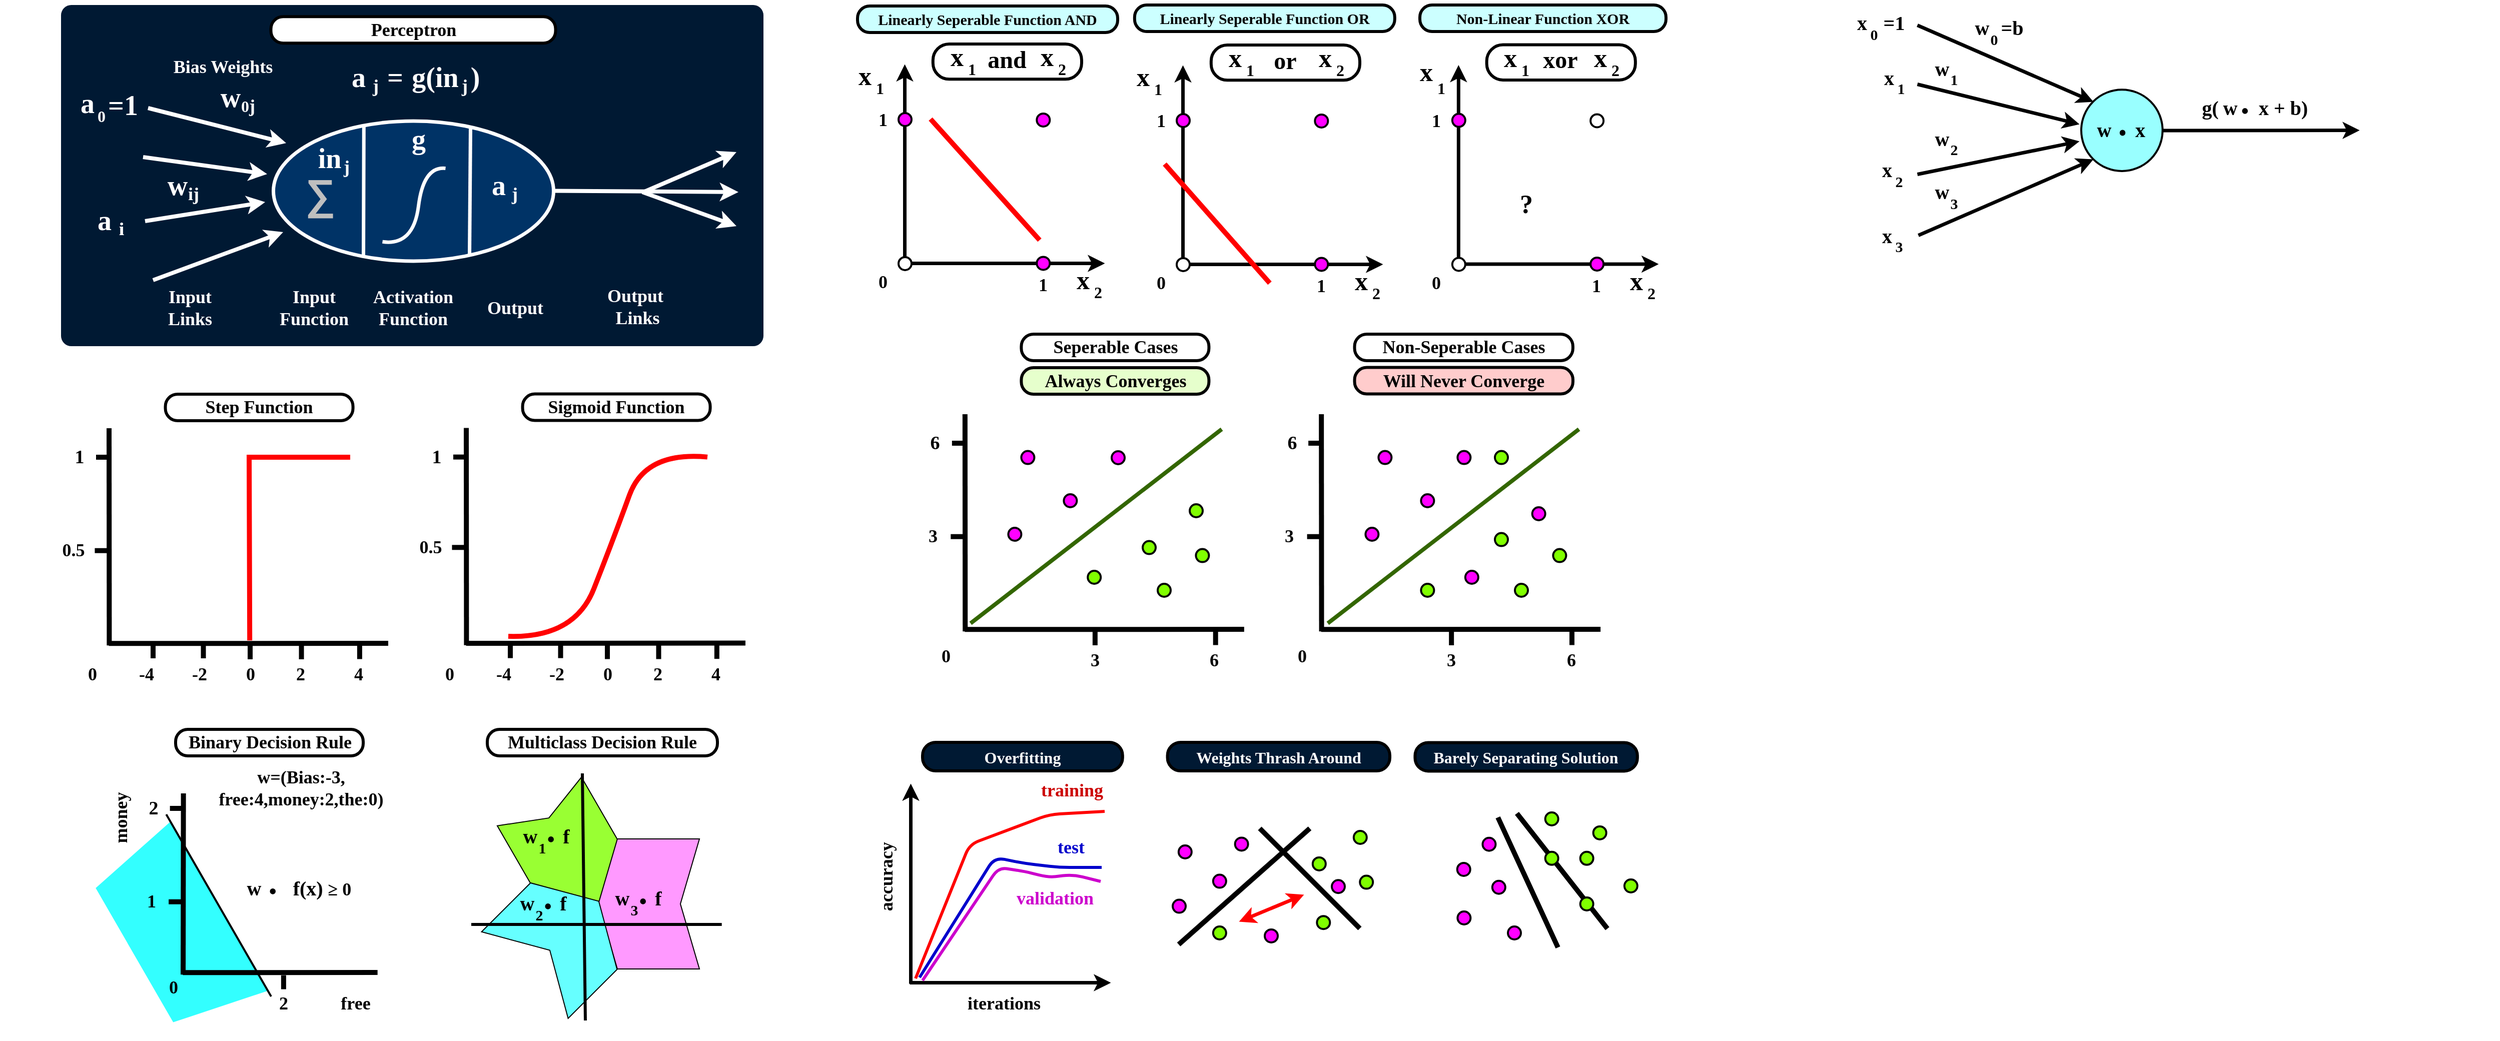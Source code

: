 <mxfile version="25.0.1">
  <diagram name="Page-1" id="3yqpxKQvHaOyZTGhgoW6">
    <mxGraphModel dx="1807" dy="-1210" grid="1" gridSize="10" guides="1" tooltips="1" connect="1" arrows="1" fold="1" page="1" pageScale="1" pageWidth="850" pageHeight="1100" math="0" shadow="0">
      <root>
        <mxCell id="0" />
        <mxCell id="1" parent="0" />
        <mxCell id="iMzeJBbJIZaKQnCHU_Ai-182" value="&lt;div style=&quot;line-height: 19px; white-space: pre;&quot;&gt;&lt;br&gt;&lt;/div&gt;" style="rounded=1;whiteSpace=wrap;html=1;arcSize=46;container=0;fontSize=17;strokeWidth=3;fillColor=none;" parent="1" vertex="1">
          <mxGeometry x="4623.41" y="4501" width="148.59" height="35.18" as="geometry" />
        </mxCell>
        <mxCell id="iMzeJBbJIZaKQnCHU_Ai-62" value="" style="shape=step;perimeter=stepPerimeter;whiteSpace=wrap;html=1;fixedSize=1;rotation=60;size=19.05;fillColor=#99FF33;" parent="1" vertex="1">
          <mxGeometry x="3922.56" y="5259.54" width="117.88" height="97.16" as="geometry" />
        </mxCell>
        <mxCell id="iMzeJBbJIZaKQnCHU_Ai-41" value="" style="shape=trapezoid;perimeter=trapezoidPerimeter;whiteSpace=wrap;html=1;fixedSize=1;rotation=-120;strokeColor=none;fillColor=#33FFFF;" parent="1" vertex="1">
          <mxGeometry x="3492.11" y="5337.58" width="194.96" height="97.5" as="geometry" />
        </mxCell>
        <mxCell id="A8dvImM9lTqvxSa1htUZ-28" value="&lt;div style=&quot;line-height: 19px; white-space: pre;&quot;&gt;&lt;br&gt;&lt;/div&gt;" style="rounded=1;whiteSpace=wrap;html=1;fillColor=#001933;strokeColor=none;fontColor=#FFFFFF;arcSize=3;container=0;fontSize=17;" parent="1" vertex="1">
          <mxGeometry x="3474" y="4461" width="702" height="341" as="geometry" />
        </mxCell>
        <mxCell id="c_0ql-a7YFW9CGbc3SsH-20" value="&lt;font face=&quot;Comic Sans MS&quot;&gt;&lt;span&gt;&lt;b&gt;Activation Function&lt;/b&gt;&lt;/span&gt;&lt;/font&gt;" style="rounded=1;whiteSpace=wrap;html=1;fillColor=none;strokeColor=none;fontColor=#FFFFFF;arcSize=18;container=0;fontSize=18;" parent="1" vertex="1">
          <mxGeometry x="3757.84" y="4740.7" width="136.31" height="47.52" as="geometry" />
        </mxCell>
        <mxCell id="A8dvImM9lTqvxSa1htUZ-4" value="" style="ellipse;whiteSpace=wrap;html=1;strokeWidth=3.5;fillColor=#003366;strokeColor=#FFFFFF;" parent="1" vertex="1">
          <mxGeometry x="3686" y="4576.7" width="280" height="140" as="geometry" />
        </mxCell>
        <mxCell id="A8dvImM9lTqvxSa1htUZ-6" value="" style="endArrow=none;html=1;rounded=0;entryX=0.33;entryY=0.047;entryDx=0;entryDy=0;entryPerimeter=0;strokeWidth=3.5;strokeColor=#FFFFFF;" parent="1" edge="1">
          <mxGeometry width="50" height="50" relative="1" as="geometry">
            <mxPoint x="3776" y="4712" as="sourcePoint" />
            <mxPoint x="3776.4" y="4582.28" as="targetPoint" />
          </mxGeometry>
        </mxCell>
        <mxCell id="A8dvImM9lTqvxSa1htUZ-7" value="" style="endArrow=none;html=1;rounded=0;strokeWidth=3.5;strokeColor=#FFFFFF;" parent="1" edge="1">
          <mxGeometry width="50" height="50" relative="1" as="geometry">
            <mxPoint x="3882" y="4711" as="sourcePoint" />
            <mxPoint x="3883" y="4584" as="targetPoint" />
          </mxGeometry>
        </mxCell>
        <mxCell id="A8dvImM9lTqvxSa1htUZ-9" value="&lt;font face=&quot;Comic Sans MS&quot;&gt;&lt;span&gt;&lt;b&gt;Output&lt;/b&gt;&lt;/span&gt;&lt;/font&gt;" style="rounded=1;whiteSpace=wrap;html=1;fillColor=none;strokeColor=none;fontColor=#FFFFFF;arcSize=18;container=0;fontSize=18;" parent="1" vertex="1">
          <mxGeometry x="3876" y="4740.7" width="104.12" height="47.52" as="geometry" />
        </mxCell>
        <mxCell id="A8dvImM9lTqvxSa1htUZ-10" value="&lt;font face=&quot;Comic Sans MS&quot;&gt;&lt;span&gt;&lt;b&gt;Input&lt;/b&gt;&lt;/span&gt;&lt;/font&gt;&lt;div&gt;&lt;font face=&quot;Comic Sans MS&quot;&gt;&lt;span&gt;&lt;b&gt;Function&lt;/b&gt;&lt;/span&gt;&lt;/font&gt;&lt;/div&gt;" style="rounded=1;whiteSpace=wrap;html=1;fillColor=none;strokeColor=none;fontColor=#FFFFFF;arcSize=18;container=0;fontSize=18;" parent="1" vertex="1">
          <mxGeometry x="3658.69" y="4740.7" width="136.31" height="47.52" as="geometry" />
        </mxCell>
        <mxCell id="A8dvImM9lTqvxSa1htUZ-11" value="&lt;font face=&quot;Comic Sans MS&quot;&gt;&lt;span&gt;&lt;b&gt;Output&lt;/b&gt;&lt;/span&gt;&lt;/font&gt;&lt;div&gt;&lt;font face=&quot;Comic Sans MS&quot;&gt;&lt;span&gt;&lt;b&gt;&amp;nbsp;Links&lt;/b&gt;&lt;/span&gt;&lt;/font&gt;&lt;/div&gt;" style="rounded=1;whiteSpace=wrap;html=1;fillColor=none;strokeColor=none;fontColor=#FFFFFF;arcSize=18;container=0;fontSize=18;" parent="1" vertex="1">
          <mxGeometry x="3996" y="4738.98" width="104.12" height="47.52" as="geometry" />
        </mxCell>
        <mxCell id="A8dvImM9lTqvxSa1htUZ-12" value="&lt;font face=&quot;Comic Sans MS&quot;&gt;&lt;span&gt;&lt;b&gt;Input&lt;/b&gt;&lt;/span&gt;&lt;/font&gt;&lt;div&gt;&lt;b style=&quot;font-family: &amp;quot;Comic Sans MS&amp;quot;; background-color: initial;&quot;&gt;Links&lt;/b&gt;&lt;/div&gt;" style="rounded=1;whiteSpace=wrap;html=1;fillColor=none;strokeColor=none;fontColor=#FFFFFF;arcSize=18;container=0;fontSize=18;" parent="1" vertex="1">
          <mxGeometry x="3550.88" y="4740.7" width="104.12" height="47.52" as="geometry" />
        </mxCell>
        <mxCell id="A8dvImM9lTqvxSa1htUZ-13" value="" style="endArrow=classic;html=1;rounded=0;strokeWidth=4;exitX=1;exitY=0.5;exitDx=0;exitDy=0;strokeColor=#FFFFFF;" parent="1" source="A8dvImM9lTqvxSa1htUZ-4" edge="1">
          <mxGeometry width="50" height="50" relative="1" as="geometry">
            <mxPoint x="4006" y="4647.7" as="sourcePoint" />
            <mxPoint x="4151" y="4648" as="targetPoint" />
          </mxGeometry>
        </mxCell>
        <mxCell id="A8dvImM9lTqvxSa1htUZ-14" value="" style="endArrow=classic;html=1;rounded=0;strokeWidth=4;strokeColor=#FFFFFF;" parent="1" edge="1">
          <mxGeometry width="50" height="50" relative="1" as="geometry">
            <mxPoint x="4056" y="4648" as="sourcePoint" />
            <mxPoint x="4149" y="4608" as="targetPoint" />
          </mxGeometry>
        </mxCell>
        <mxCell id="A8dvImM9lTqvxSa1htUZ-15" value="" style="endArrow=classic;html=1;rounded=0;strokeWidth=4;strokeColor=#FFFFFF;" parent="1" edge="1">
          <mxGeometry width="50" height="50" relative="1" as="geometry">
            <mxPoint x="4055" y="4648" as="sourcePoint" />
            <mxPoint x="4149" y="4682" as="targetPoint" />
          </mxGeometry>
        </mxCell>
        <mxCell id="A8dvImM9lTqvxSa1htUZ-16" value="" style="endArrow=classic;html=1;rounded=0;strokeWidth=4;strokeColor=#FFFFFF;" parent="1" edge="1">
          <mxGeometry width="50" height="50" relative="1" as="geometry">
            <mxPoint x="3566" y="4736" as="sourcePoint" />
            <mxPoint x="3696" y="4688" as="targetPoint" />
          </mxGeometry>
        </mxCell>
        <mxCell id="A8dvImM9lTqvxSa1htUZ-17" value="" style="endArrow=classic;html=1;rounded=0;strokeWidth=4;strokeColor=#FFFFFF;" parent="1" edge="1">
          <mxGeometry width="50" height="50" relative="1" as="geometry">
            <mxPoint x="3558" y="4677" as="sourcePoint" />
            <mxPoint x="3678" y="4658" as="targetPoint" />
          </mxGeometry>
        </mxCell>
        <mxCell id="A8dvImM9lTqvxSa1htUZ-18" value="" style="endArrow=classic;html=1;rounded=0;strokeWidth=4;strokeColor=#FFFFFF;" parent="1" edge="1">
          <mxGeometry width="50" height="50" relative="1" as="geometry">
            <mxPoint x="3556" y="4613" as="sourcePoint" />
            <mxPoint x="3680" y="4630" as="targetPoint" />
          </mxGeometry>
        </mxCell>
        <mxCell id="A8dvImM9lTqvxSa1htUZ-19" value="" style="endArrow=classic;html=1;rounded=0;strokeWidth=4;strokeColor=#FFFFFF;" parent="1" edge="1">
          <mxGeometry width="50" height="50" relative="1" as="geometry">
            <mxPoint x="3561" y="4564" as="sourcePoint" />
            <mxPoint x="3699" y="4599" as="targetPoint" />
          </mxGeometry>
        </mxCell>
        <mxCell id="A8dvImM9lTqvxSa1htUZ-22" value="&lt;span style=&quot;color: rgb(191, 191, 191); text-align: start;&quot;&gt;&lt;font style=&quot;font-size: 42px;&quot; face=&quot;Helvetica&quot;&gt;&lt;b&gt;∑&amp;nbsp;&lt;/b&gt;&lt;/font&gt;&lt;/span&gt;&lt;font face=&quot;Comic Sans MS&quot;&gt;&lt;span&gt;&lt;b&gt;&lt;br&gt;&lt;/b&gt;&lt;/span&gt;&lt;/font&gt;" style="rounded=1;whiteSpace=wrap;html=1;fillColor=none;strokeColor=none;fontColor=#000000;arcSize=18;container=0;fontSize=35;" parent="1" vertex="1">
          <mxGeometry x="3713.5" y="4626.94" width="49.81" height="47.52" as="geometry" />
        </mxCell>
        <mxCell id="A8dvImM9lTqvxSa1htUZ-23" value="&lt;font face=&quot;Comic Sans MS&quot; color=&quot;#ffffff&quot;&gt;&lt;b&gt;in&lt;/b&gt;&lt;/font&gt;" style="rounded=1;whiteSpace=wrap;html=1;fillColor=none;strokeColor=none;fontColor=#000000;arcSize=18;container=0;fontSize=28;" parent="1" vertex="1">
          <mxGeometry x="3727.35" y="4590.44" width="31" height="47.52" as="geometry" />
        </mxCell>
        <mxCell id="A8dvImM9lTqvxSa1htUZ-24" value="&lt;font face=&quot;Comic Sans MS&quot; color=&quot;#ffffff&quot;&gt;&lt;b&gt;j&lt;/b&gt;&lt;/font&gt;" style="rounded=1;whiteSpace=wrap;html=1;fillColor=none;strokeColor=none;fontColor=#000000;arcSize=18;container=0;fontSize=18;" parent="1" vertex="1">
          <mxGeometry x="3744" y="4608.4" width="31" height="29.56" as="geometry" />
        </mxCell>
        <mxCell id="A8dvImM9lTqvxSa1htUZ-25" value="&lt;font face=&quot;Comic Sans MS&quot; color=&quot;#ffffff&quot;&gt;&lt;b&gt;g&lt;/b&gt;&lt;/font&gt;" style="rounded=1;whiteSpace=wrap;html=1;fillColor=none;strokeColor=none;fontColor=#000000;arcSize=18;container=0;fontSize=28;" parent="1" vertex="1">
          <mxGeometry x="3816" y="4581.99" width="31" height="26.01" as="geometry" />
        </mxCell>
        <mxCell id="A8dvImM9lTqvxSa1htUZ-26" value="&lt;font face=&quot;Comic Sans MS&quot; color=&quot;#ffffff&quot;&gt;&lt;b&gt;a&lt;/b&gt;&lt;/font&gt;" style="rounded=1;whiteSpace=wrap;html=1;fillColor=none;strokeColor=none;fontColor=#000000;arcSize=18;container=0;fontSize=28;" parent="1" vertex="1">
          <mxGeometry x="3895.64" y="4617.7" width="31" height="47.52" as="geometry" />
        </mxCell>
        <mxCell id="A8dvImM9lTqvxSa1htUZ-27" value="&lt;font face=&quot;Comic Sans MS&quot; color=&quot;#ffffff&quot;&gt;&lt;b&gt;j&lt;/b&gt;&lt;/font&gt;" style="rounded=1;whiteSpace=wrap;html=1;fillColor=none;strokeColor=none;fontColor=#000000;arcSize=18;container=0;fontSize=18;" parent="1" vertex="1">
          <mxGeometry x="3912.29" y="4635.66" width="31" height="29.56" as="geometry" />
        </mxCell>
        <mxCell id="A8dvImM9lTqvxSa1htUZ-29" value="" style="endArrow=none;html=1;rounded=0;curved=1;strokeWidth=3.5;strokeColor=#FFFFFF;" parent="1" edge="1">
          <mxGeometry width="50" height="50" relative="1" as="geometry">
            <mxPoint x="3795" y="4697.4" as="sourcePoint" />
            <mxPoint x="3858" y="4624" as="targetPoint" />
            <Array as="points">
              <mxPoint x="3826" y="4701.7" />
              <mxPoint x="3836" y="4621.7" />
            </Array>
          </mxGeometry>
        </mxCell>
        <mxCell id="A8dvImM9lTqvxSa1htUZ-33" value="&lt;font face=&quot;Comic Sans MS&quot; color=&quot;#ffffff&quot;&gt;&lt;b&gt;a&lt;/b&gt;&lt;/font&gt;" style="rounded=1;whiteSpace=wrap;html=1;fillColor=none;strokeColor=none;fontColor=#000000;arcSize=18;container=0;fontSize=28;" parent="1" vertex="1">
          <mxGeometry x="3502.23" y="4652.18" width="31" height="47.52" as="geometry" />
        </mxCell>
        <mxCell id="A8dvImM9lTqvxSa1htUZ-34" value="&lt;font face=&quot;Comic Sans MS&quot; color=&quot;#ffffff&quot;&gt;&lt;b&gt;i&lt;/b&gt;&lt;/font&gt;" style="rounded=1;whiteSpace=wrap;html=1;fillColor=none;strokeColor=none;fontColor=#000000;arcSize=18;container=0;fontSize=18;" parent="1" vertex="1">
          <mxGeometry x="3518.88" y="4670.14" width="31" height="29.56" as="geometry" />
        </mxCell>
        <mxCell id="A8dvImM9lTqvxSa1htUZ-36" value="&lt;font face=&quot;Comic Sans MS&quot; color=&quot;#ffffff&quot;&gt;&lt;b&gt;a&lt;/b&gt;&lt;/font&gt;" style="rounded=1;whiteSpace=wrap;html=1;fillColor=none;strokeColor=none;fontColor=#000000;arcSize=18;container=0;fontSize=28;" parent="1" vertex="1">
          <mxGeometry x="3484.58" y="4535.18" width="31" height="47.52" as="geometry" />
        </mxCell>
        <mxCell id="A8dvImM9lTqvxSa1htUZ-37" value="&lt;font style=&quot;font-size: 16px;&quot; face=&quot;Comic Sans MS&quot; color=&quot;#ffffff&quot;&gt;&lt;b style=&quot;&quot;&gt;0&lt;/b&gt;&lt;/font&gt;" style="rounded=1;whiteSpace=wrap;html=1;fillColor=none;strokeColor=none;fontColor=#000000;arcSize=18;container=0;fontSize=18;" parent="1" vertex="1">
          <mxGeometry x="3499.23" y="4557.14" width="31" height="29.56" as="geometry" />
        </mxCell>
        <mxCell id="A8dvImM9lTqvxSa1htUZ-38" value="&lt;font face=&quot;Comic Sans MS&quot; color=&quot;#ffffff&quot;&gt;&lt;b&gt;=1&lt;/b&gt;&lt;/font&gt;" style="rounded=1;whiteSpace=wrap;html=1;fillColor=none;strokeColor=none;fontColor=#000000;arcSize=18;container=0;fontSize=28;" parent="1" vertex="1">
          <mxGeometry x="3515.88" y="4537.18" width="40" height="47.52" as="geometry" />
        </mxCell>
        <mxCell id="A8dvImM9lTqvxSa1htUZ-39" value="&lt;font face=&quot;Comic Sans MS&quot;&gt;&lt;b&gt;Bias Weights&lt;/b&gt;&lt;/font&gt;" style="rounded=1;whiteSpace=wrap;html=1;fillColor=none;strokeColor=none;fontColor=#FFFFFF;arcSize=18;container=0;fontSize=18;" parent="1" vertex="1">
          <mxGeometry x="3559.38" y="4499.18" width="154.12" height="47.52" as="geometry" />
        </mxCell>
        <mxCell id="A8dvImM9lTqvxSa1htUZ-40" value="&lt;font face=&quot;Comic Sans MS&quot; color=&quot;#ffffff&quot;&gt;&lt;b&gt;w&lt;/b&gt;&lt;/font&gt;" style="rounded=1;whiteSpace=wrap;html=1;fillColor=none;strokeColor=none;fontColor=#000000;arcSize=18;container=0;fontSize=28;" parent="1" vertex="1">
          <mxGeometry x="3627.77" y="4529.18" width="31" height="47.52" as="geometry" />
        </mxCell>
        <mxCell id="A8dvImM9lTqvxSa1htUZ-41" value="&lt;font face=&quot;Comic Sans MS&quot; color=&quot;#ffffff&quot;&gt;&lt;b&gt;&lt;font style=&quot;font-size: 16px;&quot;&gt;0&lt;/font&gt;j&lt;/b&gt;&lt;/font&gt;" style="rounded=1;whiteSpace=wrap;html=1;fillColor=none;strokeColor=none;fontColor=#000000;arcSize=18;container=0;fontSize=18;" parent="1" vertex="1">
          <mxGeometry x="3644.42" y="4547.14" width="34.35" height="29.56" as="geometry" />
        </mxCell>
        <mxCell id="A8dvImM9lTqvxSa1htUZ-42" value="&lt;font face=&quot;Comic Sans MS&quot; color=&quot;#ffffff&quot;&gt;&lt;b&gt;w&lt;/b&gt;&lt;/font&gt;" style="rounded=1;whiteSpace=wrap;html=1;fillColor=none;strokeColor=none;fontColor=#000000;arcSize=18;container=0;fontSize=28;" parent="1" vertex="1">
          <mxGeometry x="3574.5" y="4617.7" width="31" height="47.52" as="geometry" />
        </mxCell>
        <mxCell id="A8dvImM9lTqvxSa1htUZ-43" value="&lt;font face=&quot;Comic Sans MS&quot; color=&quot;#ffffff&quot;&gt;&lt;b&gt;ij&lt;/b&gt;&lt;/font&gt;" style="rounded=1;whiteSpace=wrap;html=1;fillColor=none;strokeColor=none;fontColor=#000000;arcSize=18;container=0;fontSize=18;" parent="1" vertex="1">
          <mxGeometry x="3591.15" y="4635.66" width="31" height="29.56" as="geometry" />
        </mxCell>
        <mxCell id="A8dvImM9lTqvxSa1htUZ-44" value="&lt;div style=&quot;line-height: 19px; white-space: pre;&quot;&gt;&lt;b style=&quot;font-family: &amp;quot;Comic Sans MS&amp;quot;; font-size: 18px; white-space: normal;&quot;&gt;Perceptron&lt;/b&gt;&lt;br&gt;&lt;/div&gt;" style="rounded=1;whiteSpace=wrap;html=1;arcSize=46;container=0;fontSize=17;strokeWidth=3;" parent="1" vertex="1">
          <mxGeometry x="3683.75" y="4472.68" width="284.5" height="26.5" as="geometry" />
        </mxCell>
        <mxCell id="A8dvImM9lTqvxSa1htUZ-78" value="&lt;div style=&quot;line-height: 19px; white-space: pre;&quot;&gt;&lt;br&gt;&lt;/div&gt;" style="rounded=1;whiteSpace=wrap;html=1;fillColor=none;strokeColor=none;fontColor=#FFFFFF;arcSize=3;container=0;fontSize=17;" parent="1" vertex="1">
          <mxGeometry x="4186" y="4462" width="45.23" height="341" as="geometry" />
        </mxCell>
        <mxCell id="A8dvImM9lTqvxSa1htUZ-79" value="&lt;div style=&quot;line-height: 19px; white-space: pre;&quot;&gt;&lt;br&gt;&lt;/div&gt;" style="rounded=1;whiteSpace=wrap;html=1;fillColor=none;strokeColor=none;fontColor=#FFFFFF;arcSize=3;container=0;fontSize=17;" parent="1" vertex="1">
          <mxGeometry x="3420" y="4461" width="45.23" height="341" as="geometry" />
        </mxCell>
        <mxCell id="A8dvImM9lTqvxSa1htUZ-80" value="&lt;font face=&quot;Comic Sans MS&quot; color=&quot;#ffffff&quot;&gt;&lt;b&gt;i&lt;/b&gt;&lt;/font&gt;" style="rounded=1;whiteSpace=wrap;html=1;fillColor=none;strokeColor=none;fontColor=#000000;arcSize=18;container=0;fontSize=18;" parent="1" vertex="1">
          <mxGeometry x="3518.88" y="4670.14" width="31" height="29.56" as="geometry" />
        </mxCell>
        <mxCell id="A8dvImM9lTqvxSa1htUZ-81" value="&lt;font face=&quot;Comic Sans MS&quot; color=&quot;#ffffff&quot;&gt;&lt;b&gt;a&lt;/b&gt;&lt;/font&gt;" style="rounded=1;whiteSpace=wrap;html=1;fillColor=none;strokeColor=none;fontColor=#000000;arcSize=18;container=0;fontSize=28;" parent="1" vertex="1">
          <mxGeometry x="3756" y="4509.62" width="31" height="47.52" as="geometry" />
        </mxCell>
        <mxCell id="A8dvImM9lTqvxSa1htUZ-82" value="&lt;font face=&quot;Comic Sans MS&quot; color=&quot;#ffffff&quot;&gt;&lt;b&gt;j&lt;/b&gt;&lt;/font&gt;" style="rounded=1;whiteSpace=wrap;html=1;fillColor=none;strokeColor=none;fontColor=#000000;arcSize=18;container=0;fontSize=18;" parent="1" vertex="1">
          <mxGeometry x="3772.65" y="4527.58" width="31" height="29.56" as="geometry" />
        </mxCell>
        <mxCell id="A8dvImM9lTqvxSa1htUZ-83" value="&lt;font face=&quot;Comic Sans MS&quot; color=&quot;#ffffff&quot;&gt;&lt;b&gt;=&lt;/b&gt;&lt;/font&gt;" style="rounded=1;whiteSpace=wrap;html=1;fillColor=none;strokeColor=none;fontColor=#000000;arcSize=18;container=0;fontSize=28;" parent="1" vertex="1">
          <mxGeometry x="3788" y="4509.62" width="40" height="47.52" as="geometry" />
        </mxCell>
        <mxCell id="A8dvImM9lTqvxSa1htUZ-84" value="&lt;font face=&quot;Comic Sans MS&quot; color=&quot;#ffffff&quot;&gt;&lt;b&gt;g(in&lt;/b&gt;&lt;/font&gt;" style="rounded=1;whiteSpace=wrap;html=1;fillColor=none;strokeColor=none;fontColor=#000000;arcSize=18;container=0;fontSize=28;" parent="1" vertex="1">
          <mxGeometry x="3828" y="4509.62" width="40" height="47.52" as="geometry" />
        </mxCell>
        <mxCell id="A8dvImM9lTqvxSa1htUZ-86" value="&lt;font face=&quot;Comic Sans MS&quot; color=&quot;#ffffff&quot;&gt;&lt;b&gt;)&lt;/b&gt;&lt;/font&gt;" style="rounded=1;whiteSpace=wrap;html=1;fillColor=none;strokeColor=none;fontColor=#000000;arcSize=18;container=0;fontSize=28;" parent="1" vertex="1">
          <mxGeometry x="3868" y="4509.62" width="40" height="47.52" as="geometry" />
        </mxCell>
        <mxCell id="A8dvImM9lTqvxSa1htUZ-85" value="&lt;font face=&quot;Comic Sans MS&quot; color=&quot;#ffffff&quot;&gt;&lt;b&gt;j&lt;/b&gt;&lt;/font&gt;" style="rounded=1;whiteSpace=wrap;html=1;fillColor=none;strokeColor=none;fontColor=#000000;arcSize=18;container=0;fontSize=18;" parent="1" vertex="1">
          <mxGeometry x="3862.29" y="4527.58" width="31" height="29.56" as="geometry" />
        </mxCell>
        <mxCell id="A8dvImM9lTqvxSa1htUZ-87" value="&lt;div style=&quot;text-align: justify;&quot;&gt;&lt;br&gt;&lt;/div&gt;" style="rounded=1;whiteSpace=wrap;html=1;fillColor=none;strokeColor=none;fontColor=#FFFFFF;arcSize=7;container=0;fontSize=16;spacing=15;" parent="1" vertex="1">
          <mxGeometry x="3413.42" y="4840" width="46.58" height="300" as="geometry" />
        </mxCell>
        <mxCell id="A8dvImM9lTqvxSa1htUZ-89" value="" style="endArrow=none;html=1;rounded=0;strokeWidth=5;strokeColor=#000000;endFill=0;" parent="1" edge="1">
          <mxGeometry width="50" height="50" relative="1" as="geometry">
            <mxPoint x="3522.201" y="5101.1" as="sourcePoint" />
            <mxPoint x="3522" y="4884" as="targetPoint" />
          </mxGeometry>
        </mxCell>
        <mxCell id="A8dvImM9lTqvxSa1htUZ-90" value="" style="endArrow=none;html=1;rounded=0;strokeWidth=5;strokeColor=#000000;endFill=0;" parent="1" edge="1">
          <mxGeometry width="50" height="50" relative="1" as="geometry">
            <mxPoint x="3521.797" y="5099.18" as="sourcePoint" />
            <mxPoint x="3801" y="5099" as="targetPoint" />
          </mxGeometry>
        </mxCell>
        <mxCell id="A8dvImM9lTqvxSa1htUZ-91" value="&lt;font face=&quot;Comic Sans MS&quot;&gt;&lt;span&gt;&lt;b&gt;0&lt;/b&gt;&lt;/span&gt;&lt;/font&gt;" style="rounded=1;whiteSpace=wrap;html=1;fillColor=none;strokeColor=none;fontColor=#000000;arcSize=18;container=0;fontSize=18;" parent="1" vertex="1">
          <mxGeometry x="3487.216" y="5115.769" width="37.332" height="28.993" as="geometry" />
        </mxCell>
        <mxCell id="A8dvImM9lTqvxSa1htUZ-92" value="&lt;font face=&quot;Comic Sans MS&quot;&gt;&lt;span&gt;&lt;b&gt;-4&lt;/b&gt;&lt;/span&gt;&lt;/font&gt;" style="rounded=1;whiteSpace=wrap;html=1;fillColor=none;strokeColor=none;fontColor=#000000;arcSize=18;container=0;fontSize=18;" parent="1" vertex="1">
          <mxGeometry x="3540.946" y="5115.957" width="37.332" height="28.993" as="geometry" />
        </mxCell>
        <mxCell id="A8dvImM9lTqvxSa1htUZ-93" value="&lt;font face=&quot;Comic Sans MS&quot;&gt;&lt;span&gt;&lt;b&gt;-2&lt;/b&gt;&lt;/span&gt;&lt;/font&gt;" style="rounded=1;whiteSpace=wrap;html=1;fillColor=none;strokeColor=none;fontColor=#000000;arcSize=18;container=0;fontSize=18;" parent="1" vertex="1">
          <mxGeometry x="3593.666" y="5115.959" width="37.332" height="28.993" as="geometry" />
        </mxCell>
        <mxCell id="A8dvImM9lTqvxSa1htUZ-94" value="&lt;font face=&quot;Comic Sans MS&quot;&gt;&lt;span&gt;&lt;b&gt;0&lt;/b&gt;&lt;/span&gt;&lt;/font&gt;" style="rounded=1;whiteSpace=wrap;html=1;fillColor=none;strokeColor=none;fontColor=#000000;arcSize=18;container=0;fontSize=18;" parent="1" vertex="1">
          <mxGeometry x="3644.771" y="5115.957" width="37.332" height="28.993" as="geometry" />
        </mxCell>
        <mxCell id="A8dvImM9lTqvxSa1htUZ-95" value="&lt;font face=&quot;Comic Sans MS&quot;&gt;&lt;span&gt;&lt;b&gt;2&lt;/b&gt;&lt;/span&gt;&lt;/font&gt;" style="rounded=1;whiteSpace=wrap;html=1;fillColor=none;strokeColor=none;fontColor=#000000;arcSize=18;container=0;fontSize=18;" parent="1" vertex="1">
          <mxGeometry x="3695.323" y="5115.959" width="37.332" height="28.993" as="geometry" />
        </mxCell>
        <mxCell id="A8dvImM9lTqvxSa1htUZ-96" value="&lt;font face=&quot;Comic Sans MS&quot;&gt;&lt;span&gt;&lt;b&gt;4&lt;/b&gt;&lt;/span&gt;&lt;/font&gt;" style="rounded=1;whiteSpace=wrap;html=1;fillColor=none;strokeColor=none;fontColor=#000000;arcSize=18;container=0;fontSize=18;" parent="1" vertex="1">
          <mxGeometry x="3752.998" y="5115.957" width="37.332" height="28.993" as="geometry" />
        </mxCell>
        <mxCell id="A8dvImM9lTqvxSa1htUZ-99" value="&lt;font face=&quot;Comic Sans MS&quot;&gt;&lt;span&gt;&lt;b&gt;0.5&lt;/b&gt;&lt;/span&gt;&lt;/font&gt;" style="rounded=1;whiteSpace=wrap;html=1;fillColor=none;strokeColor=none;fontColor=#000000;arcSize=18;container=0;fontSize=18;" parent="1" vertex="1">
          <mxGeometry x="3468.0" y="4991.996" width="37.332" height="28.993" as="geometry" />
        </mxCell>
        <mxCell id="A8dvImM9lTqvxSa1htUZ-101" value="&lt;font style=&quot;font-size: 19px;&quot; face=&quot;Comic Sans MS&quot;&gt;&lt;span&gt;&lt;b&gt;1&lt;/b&gt;&lt;/span&gt;&lt;/font&gt;" style="rounded=1;whiteSpace=wrap;html=1;fillColor=none;strokeColor=none;fontColor=#000000;arcSize=18;container=0;fontSize=18;" parent="1" vertex="1">
          <mxGeometry x="3474.0" y="4899.002" width="37.332" height="28.993" as="geometry" />
        </mxCell>
        <mxCell id="A8dvImM9lTqvxSa1htUZ-201" value="" style="endArrow=none;html=1;rounded=0;strokeWidth=5;strokeColor=#000000;endFill=0;" parent="1" edge="1">
          <mxGeometry width="50" height="50" relative="1" as="geometry">
            <mxPoint x="3523" y="4913" as="sourcePoint" />
            <mxPoint x="3509" y="4913" as="targetPoint" />
          </mxGeometry>
        </mxCell>
        <mxCell id="A8dvImM9lTqvxSa1htUZ-202" value="" style="endArrow=none;html=1;rounded=0;strokeWidth=5;strokeColor=#000000;endFill=0;" parent="1" edge="1">
          <mxGeometry width="50" height="50" relative="1" as="geometry">
            <mxPoint x="3521.73" y="5006.36" as="sourcePoint" />
            <mxPoint x="3507.73" y="5006.36" as="targetPoint" />
          </mxGeometry>
        </mxCell>
        <mxCell id="A8dvImM9lTqvxSa1htUZ-203" value="" style="endArrow=none;html=1;rounded=0;strokeWidth=5;strokeColor=#000000;endFill=0;" parent="1" edge="1">
          <mxGeometry width="50" height="50" relative="1" as="geometry">
            <mxPoint x="3566" y="5114" as="sourcePoint" />
            <mxPoint x="3566" y="5100" as="targetPoint" />
          </mxGeometry>
        </mxCell>
        <mxCell id="A8dvImM9lTqvxSa1htUZ-204" value="" style="endArrow=none;html=1;rounded=0;strokeWidth=5;strokeColor=#000000;endFill=0;" parent="1" edge="1">
          <mxGeometry width="50" height="50" relative="1" as="geometry">
            <mxPoint x="3616.26" y="5114" as="sourcePoint" />
            <mxPoint x="3616.26" y="5100" as="targetPoint" />
          </mxGeometry>
        </mxCell>
        <mxCell id="A8dvImM9lTqvxSa1htUZ-205" value="" style="endArrow=none;html=1;rounded=0;strokeWidth=5;strokeColor=#000000;endFill=0;" parent="1" edge="1">
          <mxGeometry width="50" height="50" relative="1" as="geometry">
            <mxPoint x="3663" y="5114.96" as="sourcePoint" />
            <mxPoint x="3663" y="5100.96" as="targetPoint" />
          </mxGeometry>
        </mxCell>
        <mxCell id="A8dvImM9lTqvxSa1htUZ-206" value="" style="endArrow=none;html=1;rounded=0;strokeWidth=5;strokeColor=#000000;endFill=0;" parent="1" edge="1">
          <mxGeometry width="50" height="50" relative="1" as="geometry">
            <mxPoint x="3714.26" y="5114.96" as="sourcePoint" />
            <mxPoint x="3714.26" y="5100.96" as="targetPoint" />
          </mxGeometry>
        </mxCell>
        <mxCell id="A8dvImM9lTqvxSa1htUZ-207" value="" style="endArrow=none;html=1;rounded=0;strokeWidth=5;strokeColor=#000000;endFill=0;" parent="1" edge="1">
          <mxGeometry width="50" height="50" relative="1" as="geometry">
            <mxPoint x="3772.43" y="5114.77" as="sourcePoint" />
            <mxPoint x="3772.43" y="5100.77" as="targetPoint" />
          </mxGeometry>
        </mxCell>
        <mxCell id="A8dvImM9lTqvxSa1htUZ-208" value="&lt;div style=&quot;line-height: 19px; white-space: pre;&quot;&gt;&lt;b style=&quot;font-family: &amp;quot;Comic Sans MS&amp;quot;; font-size: 18px; white-space: normal;&quot;&gt;Step Function&lt;/b&gt;&lt;br&gt;&lt;/div&gt;" style="rounded=1;whiteSpace=wrap;html=1;arcSize=46;container=0;fontSize=17;strokeWidth=3;" parent="1" vertex="1">
          <mxGeometry x="3578.28" y="4850" width="187.5" height="26.5" as="geometry" />
        </mxCell>
        <mxCell id="A8dvImM9lTqvxSa1htUZ-209" value="" style="endArrow=none;html=1;rounded=0;strokeWidth=5;strokeColor=#FF0000;endFill=0;" parent="1" edge="1">
          <mxGeometry width="50" height="50" relative="1" as="geometry">
            <mxPoint x="3662.581" y="5096.1" as="sourcePoint" />
            <mxPoint x="3763" y="4913" as="targetPoint" />
            <Array as="points">
              <mxPoint x="3662" y="4913" />
            </Array>
          </mxGeometry>
        </mxCell>
        <mxCell id="A8dvImM9lTqvxSa1htUZ-214" value="" style="endArrow=none;html=1;rounded=0;strokeWidth=5;strokeColor=#000000;endFill=0;" parent="1" edge="1">
          <mxGeometry width="50" height="50" relative="1" as="geometry">
            <mxPoint x="3879.201" y="5100.91" as="sourcePoint" />
            <mxPoint x="3879" y="4883.81" as="targetPoint" />
          </mxGeometry>
        </mxCell>
        <mxCell id="A8dvImM9lTqvxSa1htUZ-215" value="" style="endArrow=none;html=1;rounded=0;strokeWidth=5;strokeColor=#000000;endFill=0;" parent="1" edge="1">
          <mxGeometry width="50" height="50" relative="1" as="geometry">
            <mxPoint x="3878.797" y="5098.99" as="sourcePoint" />
            <mxPoint x="4158" y="5098.81" as="targetPoint" />
          </mxGeometry>
        </mxCell>
        <mxCell id="A8dvImM9lTqvxSa1htUZ-216" value="&lt;font face=&quot;Comic Sans MS&quot;&gt;&lt;span&gt;&lt;b&gt;0&lt;/b&gt;&lt;/span&gt;&lt;/font&gt;" style="rounded=1;whiteSpace=wrap;html=1;fillColor=none;strokeColor=none;fontColor=#000000;arcSize=18;container=0;fontSize=18;" parent="1" vertex="1">
          <mxGeometry x="3844.216" y="5115.579" width="37.332" height="28.993" as="geometry" />
        </mxCell>
        <mxCell id="A8dvImM9lTqvxSa1htUZ-217" value="&lt;font face=&quot;Comic Sans MS&quot;&gt;&lt;span&gt;&lt;b&gt;-4&lt;/b&gt;&lt;/span&gt;&lt;/font&gt;" style="rounded=1;whiteSpace=wrap;html=1;fillColor=none;strokeColor=none;fontColor=#000000;arcSize=18;container=0;fontSize=18;" parent="1" vertex="1">
          <mxGeometry x="3897.946" y="5115.767" width="37.332" height="28.993" as="geometry" />
        </mxCell>
        <mxCell id="A8dvImM9lTqvxSa1htUZ-218" value="&lt;font face=&quot;Comic Sans MS&quot;&gt;&lt;span&gt;&lt;b&gt;-2&lt;/b&gt;&lt;/span&gt;&lt;/font&gt;" style="rounded=1;whiteSpace=wrap;html=1;fillColor=none;strokeColor=none;fontColor=#000000;arcSize=18;container=0;fontSize=18;" parent="1" vertex="1">
          <mxGeometry x="3950.666" y="5115.769" width="37.332" height="28.993" as="geometry" />
        </mxCell>
        <mxCell id="A8dvImM9lTqvxSa1htUZ-219" value="&lt;font face=&quot;Comic Sans MS&quot;&gt;&lt;span&gt;&lt;b&gt;0&lt;/b&gt;&lt;/span&gt;&lt;/font&gt;" style="rounded=1;whiteSpace=wrap;html=1;fillColor=none;strokeColor=none;fontColor=#000000;arcSize=18;container=0;fontSize=18;" parent="1" vertex="1">
          <mxGeometry x="4001.771" y="5115.767" width="37.332" height="28.993" as="geometry" />
        </mxCell>
        <mxCell id="A8dvImM9lTqvxSa1htUZ-220" value="&lt;font face=&quot;Comic Sans MS&quot;&gt;&lt;span&gt;&lt;b&gt;2&lt;/b&gt;&lt;/span&gt;&lt;/font&gt;" style="rounded=1;whiteSpace=wrap;html=1;fillColor=none;strokeColor=none;fontColor=#000000;arcSize=18;container=0;fontSize=18;" parent="1" vertex="1">
          <mxGeometry x="4052.323" y="5115.769" width="37.332" height="28.993" as="geometry" />
        </mxCell>
        <mxCell id="A8dvImM9lTqvxSa1htUZ-221" value="&lt;font face=&quot;Comic Sans MS&quot;&gt;&lt;span&gt;&lt;b&gt;4&lt;/b&gt;&lt;/span&gt;&lt;/font&gt;" style="rounded=1;whiteSpace=wrap;html=1;fillColor=none;strokeColor=none;fontColor=#000000;arcSize=18;container=0;fontSize=18;" parent="1" vertex="1">
          <mxGeometry x="4109.998" y="5115.767" width="37.332" height="28.993" as="geometry" />
        </mxCell>
        <mxCell id="A8dvImM9lTqvxSa1htUZ-222" value="&lt;font face=&quot;Comic Sans MS&quot;&gt;&lt;span&gt;&lt;b&gt;0.5&lt;/b&gt;&lt;/span&gt;&lt;/font&gt;" style="rounded=1;whiteSpace=wrap;html=1;fillColor=none;strokeColor=none;fontColor=#000000;arcSize=18;container=0;fontSize=18;" parent="1" vertex="1">
          <mxGeometry x="3825.0" y="4988.806" width="37.332" height="28.993" as="geometry" />
        </mxCell>
        <mxCell id="A8dvImM9lTqvxSa1htUZ-223" value="&lt;font style=&quot;font-size: 19px;&quot; face=&quot;Comic Sans MS&quot;&gt;&lt;span&gt;&lt;b&gt;1&lt;/b&gt;&lt;/span&gt;&lt;/font&gt;" style="rounded=1;whiteSpace=wrap;html=1;fillColor=none;strokeColor=none;fontColor=#000000;arcSize=18;container=0;fontSize=18;" parent="1" vertex="1">
          <mxGeometry x="3831.0" y="4898.812" width="37.332" height="28.993" as="geometry" />
        </mxCell>
        <mxCell id="A8dvImM9lTqvxSa1htUZ-224" value="" style="endArrow=none;html=1;rounded=0;strokeWidth=5;strokeColor=#000000;endFill=0;" parent="1" edge="1">
          <mxGeometry width="50" height="50" relative="1" as="geometry">
            <mxPoint x="3880" y="4912.81" as="sourcePoint" />
            <mxPoint x="3866" y="4912.81" as="targetPoint" />
          </mxGeometry>
        </mxCell>
        <mxCell id="A8dvImM9lTqvxSa1htUZ-225" value="" style="endArrow=none;html=1;rounded=0;strokeWidth=5;strokeColor=#000000;endFill=0;" parent="1" edge="1">
          <mxGeometry width="50" height="50" relative="1" as="geometry">
            <mxPoint x="3878.73" y="5003.17" as="sourcePoint" />
            <mxPoint x="3864.73" y="5003.17" as="targetPoint" />
          </mxGeometry>
        </mxCell>
        <mxCell id="A8dvImM9lTqvxSa1htUZ-226" value="" style="endArrow=none;html=1;rounded=0;strokeWidth=5;strokeColor=#000000;endFill=0;" parent="1" edge="1">
          <mxGeometry width="50" height="50" relative="1" as="geometry">
            <mxPoint x="3923" y="5113.81" as="sourcePoint" />
            <mxPoint x="3923" y="5099.81" as="targetPoint" />
          </mxGeometry>
        </mxCell>
        <mxCell id="A8dvImM9lTqvxSa1htUZ-227" value="" style="endArrow=none;html=1;rounded=0;strokeWidth=5;strokeColor=#000000;endFill=0;" parent="1" edge="1">
          <mxGeometry width="50" height="50" relative="1" as="geometry">
            <mxPoint x="3973.26" y="5113.81" as="sourcePoint" />
            <mxPoint x="3973.26" y="5099.81" as="targetPoint" />
          </mxGeometry>
        </mxCell>
        <mxCell id="A8dvImM9lTqvxSa1htUZ-228" value="" style="endArrow=none;html=1;rounded=0;strokeWidth=5;strokeColor=#000000;endFill=0;" parent="1" edge="1">
          <mxGeometry width="50" height="50" relative="1" as="geometry">
            <mxPoint x="4020" y="5114.77" as="sourcePoint" />
            <mxPoint x="4020" y="5100.77" as="targetPoint" />
          </mxGeometry>
        </mxCell>
        <mxCell id="A8dvImM9lTqvxSa1htUZ-229" value="" style="endArrow=none;html=1;rounded=0;strokeWidth=5;strokeColor=#000000;endFill=0;" parent="1" edge="1">
          <mxGeometry width="50" height="50" relative="1" as="geometry">
            <mxPoint x="4071.26" y="5114.77" as="sourcePoint" />
            <mxPoint x="4071.26" y="5100.77" as="targetPoint" />
          </mxGeometry>
        </mxCell>
        <mxCell id="A8dvImM9lTqvxSa1htUZ-230" value="" style="endArrow=none;html=1;rounded=0;strokeWidth=5;strokeColor=#000000;endFill=0;" parent="1" edge="1">
          <mxGeometry width="50" height="50" relative="1" as="geometry">
            <mxPoint x="4129.43" y="5114.58" as="sourcePoint" />
            <mxPoint x="4129.43" y="5100.58" as="targetPoint" />
          </mxGeometry>
        </mxCell>
        <mxCell id="A8dvImM9lTqvxSa1htUZ-231" value="&lt;div style=&quot;line-height: 19px; white-space: pre;&quot;&gt;&lt;b style=&quot;font-family: &amp;quot;Comic Sans MS&amp;quot;; font-size: 18px; white-space: normal;&quot;&gt;Sigmoid Function&lt;/b&gt;&lt;br&gt;&lt;/div&gt;" style="rounded=1;whiteSpace=wrap;html=1;arcSize=46;container=0;fontSize=17;strokeWidth=3;" parent="1" vertex="1">
          <mxGeometry x="3935.28" y="4849.81" width="187.5" height="26.5" as="geometry" />
        </mxCell>
        <mxCell id="A8dvImM9lTqvxSa1htUZ-232" value="" style="endArrow=none;html=1;rounded=0;strokeWidth=5;strokeColor=#FF0000;endFill=0;curved=1;" parent="1" edge="1">
          <mxGeometry width="50" height="50" relative="1" as="geometry">
            <mxPoint x="3921" y="5092" as="sourcePoint" />
            <mxPoint x="4120" y="4912.81" as="targetPoint" />
            <Array as="points">
              <mxPoint x="3987" y="5094" />
              <mxPoint x="4026" y="4995" />
              <mxPoint x="4058" y="4907" />
            </Array>
          </mxGeometry>
        </mxCell>
        <mxCell id="A8dvImM9lTqvxSa1htUZ-234" value="&lt;div style=&quot;text-align: justify;&quot;&gt;&lt;br&gt;&lt;/div&gt;" style="rounded=1;whiteSpace=wrap;html=1;fillColor=none;strokeColor=none;fontColor=#FFFFFF;arcSize=7;container=0;fontSize=16;spacing=15;" parent="1" vertex="1">
          <mxGeometry x="4176" y="4840" width="46.58" height="300" as="geometry" />
        </mxCell>
        <mxCell id="iMzeJBbJIZaKQnCHU_Ai-1" value="&lt;div style=&quot;text-align: justify;&quot;&gt;&lt;br&gt;&lt;/div&gt;" style="rounded=1;whiteSpace=wrap;html=1;fillColor=none;strokeColor=none;fontColor=#FFFFFF;arcSize=7;container=0;fontSize=16;spacing=15;" parent="1" vertex="1">
          <mxGeometry x="3426.92" y="5170" width="46.58" height="320" as="geometry" />
        </mxCell>
        <mxCell id="iMzeJBbJIZaKQnCHU_Ai-2" value="" style="endArrow=none;html=1;rounded=0;strokeWidth=5;strokeColor=#000000;endFill=0;" parent="1" edge="1">
          <mxGeometry width="50" height="50" relative="1" as="geometry">
            <mxPoint x="3596.031" y="5430.1" as="sourcePoint" />
            <mxPoint x="3596.33" y="5249" as="targetPoint" />
          </mxGeometry>
        </mxCell>
        <mxCell id="iMzeJBbJIZaKQnCHU_Ai-3" value="" style="endArrow=none;html=1;rounded=0;strokeWidth=5;strokeColor=#000000;endFill=0;" parent="1" edge="1">
          <mxGeometry width="50" height="50" relative="1" as="geometry">
            <mxPoint x="3595.627" y="5428.18" as="sourcePoint" />
            <mxPoint x="3790.33" y="5428" as="targetPoint" />
          </mxGeometry>
        </mxCell>
        <mxCell id="iMzeJBbJIZaKQnCHU_Ai-4" value="&lt;font face=&quot;Comic Sans MS&quot;&gt;&lt;span&gt;&lt;b&gt;0&lt;/b&gt;&lt;/span&gt;&lt;/font&gt;" style="rounded=1;whiteSpace=wrap;html=1;fillColor=none;strokeColor=none;fontColor=#000000;arcSize=18;container=0;fontSize=18;" parent="1" vertex="1">
          <mxGeometry x="3568.166" y="5428.999" width="37.332" height="28.993" as="geometry" />
        </mxCell>
        <mxCell id="iMzeJBbJIZaKQnCHU_Ai-8" value="&lt;font face=&quot;Comic Sans MS&quot;&gt;&lt;span&gt;&lt;b&gt;2&lt;/b&gt;&lt;/span&gt;&lt;/font&gt;" style="rounded=1;whiteSpace=wrap;html=1;fillColor=none;strokeColor=none;fontColor=#000000;arcSize=18;container=0;fontSize=18;" parent="1" vertex="1">
          <mxGeometry x="3678.103" y="5444.769" width="37.332" height="28.993" as="geometry" />
        </mxCell>
        <mxCell id="iMzeJBbJIZaKQnCHU_Ai-10" value="&lt;font face=&quot;Comic Sans MS&quot;&gt;&lt;span&gt;&lt;b&gt;1&lt;/b&gt;&lt;/span&gt;&lt;/font&gt;" style="rounded=1;whiteSpace=wrap;html=1;fillColor=none;strokeColor=none;fontColor=#000000;arcSize=18;container=0;fontSize=18;" parent="1" vertex="1">
          <mxGeometry x="3550.33" y="5343" width="28.83" height="28.99" as="geometry" />
        </mxCell>
        <mxCell id="iMzeJBbJIZaKQnCHU_Ai-11" value="&lt;font style=&quot;font-size: 19px;&quot; face=&quot;Comic Sans MS&quot;&gt;&lt;span&gt;&lt;b&gt;2&lt;/b&gt;&lt;/span&gt;&lt;/font&gt;" style="rounded=1;whiteSpace=wrap;html=1;fillColor=none;strokeColor=none;fontColor=#000000;arcSize=18;container=0;fontSize=18;" parent="1" vertex="1">
          <mxGeometry x="3547.83" y="5250.002" width="37.332" height="28.993" as="geometry" />
        </mxCell>
        <mxCell id="iMzeJBbJIZaKQnCHU_Ai-12" value="" style="endArrow=none;html=1;rounded=0;strokeWidth=5;strokeColor=#000000;endFill=0;" parent="1" edge="1">
          <mxGeometry width="50" height="50" relative="1" as="geometry">
            <mxPoint x="3596.83" y="5264" as="sourcePoint" />
            <mxPoint x="3582.83" y="5264" as="targetPoint" />
          </mxGeometry>
        </mxCell>
        <mxCell id="iMzeJBbJIZaKQnCHU_Ai-13" value="" style="endArrow=none;html=1;rounded=0;strokeWidth=5;strokeColor=#000000;endFill=0;" parent="1" edge="1">
          <mxGeometry width="50" height="50" relative="1" as="geometry">
            <mxPoint x="3595.56" y="5357.36" as="sourcePoint" />
            <mxPoint x="3581.56" y="5357.36" as="targetPoint" />
          </mxGeometry>
        </mxCell>
        <mxCell id="iMzeJBbJIZaKQnCHU_Ai-16" value="" style="endArrow=none;html=1;rounded=0;strokeWidth=5;strokeColor=#000000;endFill=0;" parent="1" edge="1">
          <mxGeometry width="50" height="50" relative="1" as="geometry">
            <mxPoint x="3696.43" y="5444.77" as="sourcePoint" />
            <mxPoint x="3696.43" y="5430.77" as="targetPoint" />
          </mxGeometry>
        </mxCell>
        <mxCell id="iMzeJBbJIZaKQnCHU_Ai-19" value="&lt;div style=&quot;line-height: 19px; white-space: pre;&quot;&gt;&lt;b style=&quot;font-family: &amp;quot;Comic Sans MS&amp;quot;; font-size: 18px; white-space: normal;&quot;&gt;Binary Decision Rule&lt;/b&gt;&lt;br&gt;&lt;/div&gt;" style="rounded=1;whiteSpace=wrap;html=1;arcSize=46;container=0;fontSize=17;strokeWidth=3;" parent="1" vertex="1">
          <mxGeometry x="3588.5" y="5185" width="187.5" height="26.5" as="geometry" />
        </mxCell>
        <mxCell id="iMzeJBbJIZaKQnCHU_Ai-42" value="" style="endArrow=none;html=1;rounded=0;strokeWidth=2;strokeColor=#000000;endFill=0;" parent="1" edge="1">
          <mxGeometry width="50" height="50" relative="1" as="geometry">
            <mxPoint x="3579.16" y="5269.99" as="sourcePoint" />
            <mxPoint x="3684" y="5452" as="targetPoint" />
          </mxGeometry>
        </mxCell>
        <mxCell id="iMzeJBbJIZaKQnCHU_Ai-43" value="&lt;font face=&quot;Comic Sans MS&quot;&gt;&lt;span&gt;&lt;b&gt;free&lt;/b&gt;&lt;/span&gt;&lt;/font&gt;" style="rounded=1;whiteSpace=wrap;html=1;fillColor=none;strokeColor=none;fontColor=#000000;arcSize=18;container=0;fontSize=18;" parent="1" vertex="1">
          <mxGeometry x="3749.673" y="5444.769" width="37.332" height="28.993" as="geometry" />
        </mxCell>
        <mxCell id="iMzeJBbJIZaKQnCHU_Ai-44" value="&lt;font face=&quot;Comic Sans MS&quot;&gt;&lt;b&gt;money&lt;/b&gt;&lt;/font&gt;" style="rounded=1;whiteSpace=wrap;html=1;fillColor=none;strokeColor=none;fontColor=#000000;arcSize=18;container=0;fontSize=18;rotation=-90;" parent="1" vertex="1">
          <mxGeometry x="3515.583" y="5258.999" width="37.332" height="28.993" as="geometry" />
        </mxCell>
        <mxCell id="iMzeJBbJIZaKQnCHU_Ai-45" value="&lt;font face=&quot;Comic Sans MS&quot;&gt;&lt;span&gt;&lt;b&gt;w=(Bias:-3, free:4,money:2,the:0)&lt;/b&gt;&lt;/span&gt;&lt;/font&gt;" style="rounded=1;whiteSpace=wrap;html=1;fillColor=none;strokeColor=none;fontColor=#000000;arcSize=18;container=0;fontSize=18;" parent="1" vertex="1">
          <mxGeometry x="3624.15" y="5229.01" width="180.33" height="28.99" as="geometry" />
        </mxCell>
        <mxCell id="iMzeJBbJIZaKQnCHU_Ai-51" value="&lt;div style=&quot;text-align: justify;&quot;&gt;&lt;br&gt;&lt;/div&gt;" style="rounded=1;whiteSpace=wrap;html=1;fillColor=none;strokeColor=none;fontColor=#FFFFFF;arcSize=7;container=0;fontSize=16;spacing=15;" parent="1" vertex="1">
          <mxGeometry x="4184.65" y="5170" width="46.58" height="320" as="geometry" />
        </mxCell>
        <mxCell id="iMzeJBbJIZaKQnCHU_Ai-56" value="" style="shape=step;perimeter=stepPerimeter;whiteSpace=wrap;html=1;fixedSize=1;rotation=-180;size=19.05;fillColor=#FF99FF;" parent="1" vertex="1">
          <mxGeometry x="4010.95" y="5294.49" width="101.07" height="130" as="geometry" />
        </mxCell>
        <mxCell id="iMzeJBbJIZaKQnCHU_Ai-60" value="" style="shape=step;perimeter=stepPerimeter;whiteSpace=wrap;html=1;fixedSize=1;rotation=-45;size=35.25;fillColor=#66FFFF;" parent="1" vertex="1">
          <mxGeometry x="3922.24" y="5332.57" width="104.45" height="122.31" as="geometry" />
        </mxCell>
        <mxCell id="iMzeJBbJIZaKQnCHU_Ai-54" value="" style="endArrow=none;html=1;rounded=0;strokeWidth=3;strokeColor=#000000;endFill=0;" parent="1" edge="1">
          <mxGeometry width="50" height="50" relative="1" as="geometry">
            <mxPoint x="3884" y="5380" as="sourcePoint" />
            <mxPoint x="4134.33" y="5380" as="targetPoint" />
          </mxGeometry>
        </mxCell>
        <mxCell id="iMzeJBbJIZaKQnCHU_Ai-63" value="" style="endArrow=none;html=1;rounded=0;strokeWidth=3;strokeColor=#000000;endFill=0;" parent="1" edge="1">
          <mxGeometry width="50" height="50" relative="1" as="geometry">
            <mxPoint x="3995" y="5229" as="sourcePoint" />
            <mxPoint x="3998" y="5476" as="targetPoint" />
          </mxGeometry>
        </mxCell>
        <mxCell id="iMzeJBbJIZaKQnCHU_Ai-64" value="&lt;div style=&quot;line-height: 19px; white-space: pre;&quot;&gt;&lt;b style=&quot;font-family: &amp;quot;Comic Sans MS&amp;quot;; font-size: 18px; white-space: normal;&quot;&gt;Multiclass Decision Rule&lt;/b&gt;&lt;br&gt;&lt;/div&gt;" style="rounded=1;whiteSpace=wrap;html=1;arcSize=46;container=0;fontSize=17;strokeWidth=3;" parent="1" vertex="1">
          <mxGeometry x="3900" y="5185" width="230" height="26.5" as="geometry" />
        </mxCell>
        <mxCell id="iMzeJBbJIZaKQnCHU_Ai-73" value="" style="group" parent="1" vertex="1" connectable="0">
          <mxGeometry x="4020" y="5340" width="66" height="39.39" as="geometry" />
        </mxCell>
        <mxCell id="iMzeJBbJIZaKQnCHU_Ai-67" value="&lt;font style=&quot;font-size: 15px;&quot; face=&quot;Comic Sans MS&quot;&gt;&lt;b style=&quot;&quot;&gt;3&lt;/b&gt;&lt;/font&gt;" style="rounded=1;whiteSpace=wrap;html=1;fillColor=none;strokeColor=none;fontColor=#000000;arcSize=18;container=0;fontSize=18;" parent="iMzeJBbJIZaKQnCHU_Ai-73" vertex="1">
          <mxGeometry x="12" y="10.4" width="30" height="28.99" as="geometry" />
        </mxCell>
        <mxCell id="iMzeJBbJIZaKQnCHU_Ai-65" value="&lt;font style=&quot;font-size: 20px;&quot; face=&quot;Comic Sans MS&quot;&gt;&lt;b style=&quot;&quot;&gt;w&lt;/b&gt;&lt;/font&gt;" style="rounded=1;whiteSpace=wrap;html=1;fillColor=none;strokeColor=none;fontColor=#000000;arcSize=18;container=0;fontSize=18;" parent="iMzeJBbJIZaKQnCHU_Ai-73" vertex="1">
          <mxGeometry width="30" height="28.99" as="geometry" />
        </mxCell>
        <mxCell id="iMzeJBbJIZaKQnCHU_Ai-71" value="" style="ellipse;whiteSpace=wrap;html=1;fillColor=#000000;" parent="iMzeJBbJIZaKQnCHU_Ai-73" vertex="1">
          <mxGeometry x="33.23" y="14.5" width="4.77" height="4.91" as="geometry" />
        </mxCell>
        <mxCell id="iMzeJBbJIZaKQnCHU_Ai-72" value="&lt;font style=&quot;font-size: 20px;&quot; face=&quot;Comic Sans MS&quot;&gt;&lt;b style=&quot;&quot;&gt;f&lt;/b&gt;&lt;/font&gt;" style="rounded=1;whiteSpace=wrap;html=1;fillColor=none;strokeColor=none;fontColor=#000000;arcSize=18;container=0;fontSize=18;" parent="iMzeJBbJIZaKQnCHU_Ai-73" vertex="1">
          <mxGeometry x="36" width="30" height="28.99" as="geometry" />
        </mxCell>
        <mxCell id="iMzeJBbJIZaKQnCHU_Ai-75" value="" style="group" parent="1" vertex="1" connectable="0">
          <mxGeometry x="3928" y="5278" width="66" height="39.39" as="geometry" />
        </mxCell>
        <mxCell id="iMzeJBbJIZaKQnCHU_Ai-76" value="&lt;font style=&quot;font-size: 15px;&quot; face=&quot;Comic Sans MS&quot;&gt;&lt;b style=&quot;&quot;&gt;1&lt;/b&gt;&lt;/font&gt;" style="rounded=1;whiteSpace=wrap;html=1;fillColor=none;strokeColor=none;fontColor=#000000;arcSize=18;container=0;fontSize=18;" parent="iMzeJBbJIZaKQnCHU_Ai-75" vertex="1">
          <mxGeometry x="12" y="10.4" width="30" height="28.99" as="geometry" />
        </mxCell>
        <mxCell id="iMzeJBbJIZaKQnCHU_Ai-77" value="&lt;font style=&quot;font-size: 20px;&quot; face=&quot;Comic Sans MS&quot;&gt;&lt;b style=&quot;&quot;&gt;w&lt;/b&gt;&lt;/font&gt;" style="rounded=1;whiteSpace=wrap;html=1;fillColor=none;strokeColor=none;fontColor=#000000;arcSize=18;container=0;fontSize=18;" parent="iMzeJBbJIZaKQnCHU_Ai-75" vertex="1">
          <mxGeometry width="30" height="28.99" as="geometry" />
        </mxCell>
        <mxCell id="iMzeJBbJIZaKQnCHU_Ai-78" value="" style="ellipse;whiteSpace=wrap;html=1;fillColor=#000000;" parent="iMzeJBbJIZaKQnCHU_Ai-75" vertex="1">
          <mxGeometry x="33.23" y="14.5" width="4.77" height="4.91" as="geometry" />
        </mxCell>
        <mxCell id="iMzeJBbJIZaKQnCHU_Ai-79" value="&lt;font style=&quot;font-size: 20px;&quot; face=&quot;Comic Sans MS&quot;&gt;&lt;b style=&quot;&quot;&gt;f&lt;/b&gt;&lt;/font&gt;" style="rounded=1;whiteSpace=wrap;html=1;fillColor=none;strokeColor=none;fontColor=#000000;arcSize=18;container=0;fontSize=18;" parent="iMzeJBbJIZaKQnCHU_Ai-75" vertex="1">
          <mxGeometry x="36" width="30" height="28.99" as="geometry" />
        </mxCell>
        <mxCell id="iMzeJBbJIZaKQnCHU_Ai-80" value="" style="group" parent="1" vertex="1" connectable="0">
          <mxGeometry x="3925" y="5345" width="66" height="39.39" as="geometry" />
        </mxCell>
        <mxCell id="iMzeJBbJIZaKQnCHU_Ai-81" value="&lt;font style=&quot;font-size: 15px;&quot; face=&quot;Comic Sans MS&quot;&gt;&lt;b style=&quot;&quot;&gt;2&lt;/b&gt;&lt;/font&gt;" style="rounded=1;whiteSpace=wrap;html=1;fillColor=none;strokeColor=none;fontColor=#000000;arcSize=18;container=0;fontSize=18;" parent="iMzeJBbJIZaKQnCHU_Ai-80" vertex="1">
          <mxGeometry x="12" y="10.4" width="30" height="28.99" as="geometry" />
        </mxCell>
        <mxCell id="iMzeJBbJIZaKQnCHU_Ai-82" value="&lt;font style=&quot;font-size: 20px;&quot; face=&quot;Comic Sans MS&quot;&gt;&lt;b style=&quot;&quot;&gt;w&lt;/b&gt;&lt;/font&gt;" style="rounded=1;whiteSpace=wrap;html=1;fillColor=none;strokeColor=none;fontColor=#000000;arcSize=18;container=0;fontSize=18;" parent="iMzeJBbJIZaKQnCHU_Ai-80" vertex="1">
          <mxGeometry width="30" height="28.99" as="geometry" />
        </mxCell>
        <mxCell id="iMzeJBbJIZaKQnCHU_Ai-83" value="" style="ellipse;whiteSpace=wrap;html=1;fillColor=#000000;" parent="iMzeJBbJIZaKQnCHU_Ai-80" vertex="1">
          <mxGeometry x="33.23" y="14.5" width="4.77" height="4.91" as="geometry" />
        </mxCell>
        <mxCell id="iMzeJBbJIZaKQnCHU_Ai-84" value="&lt;font style=&quot;font-size: 20px;&quot; face=&quot;Comic Sans MS&quot;&gt;&lt;b style=&quot;&quot;&gt;f&lt;/b&gt;&lt;/font&gt;" style="rounded=1;whiteSpace=wrap;html=1;fillColor=none;strokeColor=none;fontColor=#000000;arcSize=18;container=0;fontSize=18;" parent="iMzeJBbJIZaKQnCHU_Ai-80" vertex="1">
          <mxGeometry x="36" width="30" height="28.99" as="geometry" />
        </mxCell>
        <mxCell id="iMzeJBbJIZaKQnCHU_Ai-85" value="" style="group" parent="1" vertex="1" connectable="0">
          <mxGeometry x="3650" y="5330" width="130" height="39.39" as="geometry" />
        </mxCell>
        <mxCell id="iMzeJBbJIZaKQnCHU_Ai-87" value="&lt;font style=&quot;font-size: 20px;&quot; face=&quot;Comic Sans MS&quot;&gt;&lt;b style=&quot;&quot;&gt;w&lt;/b&gt;&lt;/font&gt;" style="rounded=1;whiteSpace=wrap;html=1;fillColor=none;strokeColor=none;fontColor=#000000;arcSize=18;container=0;fontSize=18;" parent="iMzeJBbJIZaKQnCHU_Ai-85" vertex="1">
          <mxGeometry x="2" width="30" height="28.99" as="geometry" />
        </mxCell>
        <mxCell id="iMzeJBbJIZaKQnCHU_Ai-88" value="" style="ellipse;whiteSpace=wrap;html=1;fillColor=#000000;" parent="iMzeJBbJIZaKQnCHU_Ai-85" vertex="1">
          <mxGeometry x="33.23" y="14.5" width="4.77" height="4.91" as="geometry" />
        </mxCell>
        <mxCell id="iMzeJBbJIZaKQnCHU_Ai-89" value="&lt;font face=&quot;Comic Sans MS&quot;&gt;&lt;b&gt;&lt;font style=&quot;font-size: 20px;&quot;&gt;f(x)&amp;nbsp;&lt;/font&gt;&lt;span style=&quot;text-align: start;&quot;&gt;≥ 0&lt;/span&gt;&lt;/b&gt;&lt;/font&gt;" style="rounded=1;whiteSpace=wrap;html=1;fillColor=none;strokeColor=none;fontColor=#000000;arcSize=18;container=0;fontSize=18;" parent="iMzeJBbJIZaKQnCHU_Ai-85" vertex="1">
          <mxGeometry x="38" width="94" height="28.99" as="geometry" />
        </mxCell>
        <mxCell id="iMzeJBbJIZaKQnCHU_Ai-156" value="" style="group" parent="1" vertex="1" connectable="0">
          <mxGeometry x="4258.996" y="4498.999" width="269.912" height="263.463" as="geometry" />
        </mxCell>
        <mxCell id="iMzeJBbJIZaKQnCHU_Ai-155" value="&lt;div style=&quot;line-height: 19px; white-space: pre;&quot;&gt;&lt;br&gt;&lt;/div&gt;" style="rounded=1;whiteSpace=wrap;html=1;arcSize=46;container=0;fontSize=17;strokeWidth=3;fillColor=none;" parent="iMzeJBbJIZaKQnCHU_Ai-156" vertex="1">
          <mxGeometry x="86.41" y="1" width="148.59" height="35.18" as="geometry" />
        </mxCell>
        <mxCell id="iMzeJBbJIZaKQnCHU_Ai-110" value="" style="endArrow=classic;html=1;rounded=0;strokeWidth=3.5;strokeColor=#000000;endFill=1;" parent="iMzeJBbJIZaKQnCHU_Ai-156" edge="1">
          <mxGeometry width="50" height="50" relative="1" as="geometry">
            <mxPoint x="57.004" y="220.001" as="sourcePoint" />
            <mxPoint x="258.004" y="220.001" as="targetPoint" />
          </mxGeometry>
        </mxCell>
        <mxCell id="iMzeJBbJIZaKQnCHU_Ai-111" value="" style="endArrow=none;html=1;rounded=0;strokeWidth=3.5;strokeColor=#000000;endFill=0;startArrow=classic;startFill=1;" parent="iMzeJBbJIZaKQnCHU_Ai-156" edge="1">
          <mxGeometry width="50" height="50" relative="1" as="geometry">
            <mxPoint x="58.004" y="21.001" as="sourcePoint" />
            <mxPoint x="58.004" y="221.001" as="targetPoint" />
          </mxGeometry>
        </mxCell>
        <mxCell id="iMzeJBbJIZaKQnCHU_Ai-132" value="&lt;font face=&quot;Comic Sans MS&quot;&gt;&lt;span&gt;&lt;b&gt;0&lt;/b&gt;&lt;/span&gt;&lt;/font&gt;" style="rounded=1;whiteSpace=wrap;html=1;fillColor=none;strokeColor=none;fontColor=#000000;arcSize=18;container=0;fontSize=18;" parent="iMzeJBbJIZaKQnCHU_Ai-156" vertex="1">
          <mxGeometry x="18" y="225" width="37.332" height="28.993" as="geometry" />
        </mxCell>
        <mxCell id="iMzeJBbJIZaKQnCHU_Ai-133" value="&lt;font face=&quot;Comic Sans MS&quot;&gt;&lt;span&gt;&lt;b&gt;1&lt;/b&gt;&lt;/span&gt;&lt;/font&gt;" style="rounded=1;whiteSpace=wrap;html=1;fillColor=none;strokeColor=none;fontColor=#000000;arcSize=18;container=0;fontSize=18;" parent="iMzeJBbJIZaKQnCHU_Ai-156" vertex="1">
          <mxGeometry x="178" y="228" width="37.332" height="28.993" as="geometry" />
        </mxCell>
        <mxCell id="iMzeJBbJIZaKQnCHU_Ai-134" value="&lt;font face=&quot;Comic Sans MS&quot;&gt;&lt;span&gt;&lt;b&gt;1&lt;/b&gt;&lt;/span&gt;&lt;/font&gt;" style="rounded=1;whiteSpace=wrap;html=1;fillColor=none;strokeColor=none;fontColor=#000000;arcSize=18;container=0;fontSize=18;" parent="iMzeJBbJIZaKQnCHU_Ai-156" vertex="1">
          <mxGeometry x="18" y="62.45" width="37.332" height="28.993" as="geometry" />
        </mxCell>
        <mxCell id="iMzeJBbJIZaKQnCHU_Ai-135" value="" style="ellipse;whiteSpace=wrap;html=1;aspect=fixed;strokeWidth=2;" parent="iMzeJBbJIZaKQnCHU_Ai-156" vertex="1">
          <mxGeometry x="52.004" y="213.981" width="13" height="13" as="geometry" />
        </mxCell>
        <mxCell id="iMzeJBbJIZaKQnCHU_Ai-136" value="" style="ellipse;whiteSpace=wrap;html=1;aspect=fixed;strokeWidth=2;fillColor=#FF00FF;" parent="iMzeJBbJIZaKQnCHU_Ai-156" vertex="1">
          <mxGeometry x="190.164" y="213.701" width="13" height="13" as="geometry" />
        </mxCell>
        <mxCell id="iMzeJBbJIZaKQnCHU_Ai-137" value="" style="ellipse;whiteSpace=wrap;html=1;aspect=fixed;strokeWidth=2;fillColor=#FF00FF;" parent="iMzeJBbJIZaKQnCHU_Ai-156" vertex="1">
          <mxGeometry x="52.004" y="69.991" width="13" height="13" as="geometry" />
        </mxCell>
        <mxCell id="iMzeJBbJIZaKQnCHU_Ai-138" value="" style="endArrow=none;html=1;rounded=0;strokeWidth=5;strokeColor=#FF0000;endFill=0;" parent="iMzeJBbJIZaKQnCHU_Ai-156" edge="1">
          <mxGeometry width="50" height="50" relative="1" as="geometry">
            <mxPoint x="84.004" y="76.001" as="sourcePoint" />
            <mxPoint x="193.004" y="197.001" as="targetPoint" />
          </mxGeometry>
        </mxCell>
        <mxCell id="iMzeJBbJIZaKQnCHU_Ai-139" value="" style="ellipse;whiteSpace=wrap;html=1;aspect=fixed;strokeWidth=2;fillColor=#FF00FF;" parent="iMzeJBbJIZaKQnCHU_Ai-156" vertex="1">
          <mxGeometry x="190.164" y="70.451" width="13" height="13" as="geometry" />
        </mxCell>
        <mxCell id="iMzeJBbJIZaKQnCHU_Ai-142" value="" style="group" parent="iMzeJBbJIZaKQnCHU_Ai-156" vertex="1" connectable="0">
          <mxGeometry y="18.71" width="51.912" height="40.463" as="geometry" />
        </mxCell>
        <mxCell id="iMzeJBbJIZaKQnCHU_Ai-140" value="&lt;font style=&quot;font-size: 26px;&quot; face=&quot;Comic Sans MS&quot;&gt;&lt;b style=&quot;&quot;&gt;x&lt;/b&gt;&lt;/font&gt;" style="rounded=1;whiteSpace=wrap;html=1;fillColor=none;strokeColor=none;fontColor=#000000;arcSize=18;container=0;fontSize=18;" parent="iMzeJBbJIZaKQnCHU_Ai-142" vertex="1">
          <mxGeometry width="37.332" height="28.993" as="geometry" />
        </mxCell>
        <mxCell id="iMzeJBbJIZaKQnCHU_Ai-141" value="&lt;font style=&quot;font-size: 16px;&quot; face=&quot;Comic Sans MS&quot;&gt;&lt;b style=&quot;&quot;&gt;1&lt;/b&gt;&lt;/font&gt;" style="rounded=1;whiteSpace=wrap;html=1;fillColor=none;strokeColor=none;fontColor=#000000;arcSize=18;container=0;fontSize=18;" parent="iMzeJBbJIZaKQnCHU_Ai-142" vertex="1">
          <mxGeometry x="14.58" y="11.47" width="37.332" height="28.993" as="geometry" />
        </mxCell>
        <mxCell id="iMzeJBbJIZaKQnCHU_Ai-143" value="" style="group" parent="iMzeJBbJIZaKQnCHU_Ai-156" vertex="1" connectable="0">
          <mxGeometry x="218" y="223" width="51.912" height="40.463" as="geometry" />
        </mxCell>
        <mxCell id="iMzeJBbJIZaKQnCHU_Ai-144" value="&lt;font style=&quot;font-size: 26px;&quot; face=&quot;Comic Sans MS&quot;&gt;&lt;b style=&quot;&quot;&gt;x&lt;/b&gt;&lt;/font&gt;" style="rounded=1;whiteSpace=wrap;html=1;fillColor=none;strokeColor=none;fontColor=#000000;arcSize=18;container=0;fontSize=18;" parent="iMzeJBbJIZaKQnCHU_Ai-143" vertex="1">
          <mxGeometry width="37.332" height="28.993" as="geometry" />
        </mxCell>
        <mxCell id="iMzeJBbJIZaKQnCHU_Ai-145" value="&lt;font style=&quot;font-size: 16px;&quot; face=&quot;Comic Sans MS&quot;&gt;&lt;b style=&quot;&quot;&gt;2&lt;/b&gt;&lt;/font&gt;" style="rounded=1;whiteSpace=wrap;html=1;fillColor=none;strokeColor=none;fontColor=#000000;arcSize=18;container=0;fontSize=18;" parent="iMzeJBbJIZaKQnCHU_Ai-143" vertex="1">
          <mxGeometry x="14.58" y="11.47" width="37.332" height="28.993" as="geometry" />
        </mxCell>
        <mxCell id="iMzeJBbJIZaKQnCHU_Ai-154" value="" style="group" parent="iMzeJBbJIZaKQnCHU_Ai-156" vertex="1" connectable="0">
          <mxGeometry x="92" width="141.912" height="40.463" as="geometry" />
        </mxCell>
        <mxCell id="iMzeJBbJIZaKQnCHU_Ai-147" value="" style="group" parent="iMzeJBbJIZaKQnCHU_Ai-154" vertex="1" connectable="0">
          <mxGeometry width="51.912" height="40.463" as="geometry" />
        </mxCell>
        <mxCell id="iMzeJBbJIZaKQnCHU_Ai-148" value="&lt;font style=&quot;font-size: 26px;&quot; face=&quot;Comic Sans MS&quot;&gt;&lt;b style=&quot;&quot;&gt;x&lt;/b&gt;&lt;/font&gt;" style="rounded=1;whiteSpace=wrap;html=1;fillColor=none;strokeColor=none;fontColor=#000000;arcSize=18;container=0;fontSize=18;" parent="iMzeJBbJIZaKQnCHU_Ai-147" vertex="1">
          <mxGeometry width="37.332" height="28.993" as="geometry" />
        </mxCell>
        <mxCell id="iMzeJBbJIZaKQnCHU_Ai-149" value="&lt;font style=&quot;font-size: 16px;&quot; face=&quot;Comic Sans MS&quot;&gt;&lt;b style=&quot;&quot;&gt;1&lt;/b&gt;&lt;/font&gt;" style="rounded=1;whiteSpace=wrap;html=1;fillColor=none;strokeColor=none;fontColor=#000000;arcSize=18;container=0;fontSize=18;" parent="iMzeJBbJIZaKQnCHU_Ai-147" vertex="1">
          <mxGeometry x="14.58" y="11.47" width="37.332" height="28.993" as="geometry" />
        </mxCell>
        <mxCell id="iMzeJBbJIZaKQnCHU_Ai-150" value="" style="group" parent="iMzeJBbJIZaKQnCHU_Ai-154" vertex="1" connectable="0">
          <mxGeometry x="90" width="51.912" height="40.463" as="geometry" />
        </mxCell>
        <mxCell id="iMzeJBbJIZaKQnCHU_Ai-151" value="&lt;font style=&quot;font-size: 26px;&quot; face=&quot;Comic Sans MS&quot;&gt;&lt;b style=&quot;&quot;&gt;x&lt;/b&gt;&lt;/font&gt;" style="rounded=1;whiteSpace=wrap;html=1;fillColor=none;strokeColor=none;fontColor=#000000;arcSize=18;container=0;fontSize=18;" parent="iMzeJBbJIZaKQnCHU_Ai-150" vertex="1">
          <mxGeometry width="37.332" height="28.993" as="geometry" />
        </mxCell>
        <mxCell id="iMzeJBbJIZaKQnCHU_Ai-152" value="&lt;font style=&quot;font-size: 16px;&quot; face=&quot;Comic Sans MS&quot;&gt;&lt;b style=&quot;&quot;&gt;2&lt;/b&gt;&lt;/font&gt;" style="rounded=1;whiteSpace=wrap;html=1;fillColor=none;strokeColor=none;fontColor=#000000;arcSize=18;container=0;fontSize=18;" parent="iMzeJBbJIZaKQnCHU_Ai-150" vertex="1">
          <mxGeometry x="14.58" y="11.47" width="37.332" height="28.993" as="geometry" />
        </mxCell>
        <mxCell id="iMzeJBbJIZaKQnCHU_Ai-153" value="&lt;font style=&quot;font-size: 24px;&quot; face=&quot;Comic Sans MS&quot;&gt;&lt;b style=&quot;&quot;&gt;and&lt;/b&gt;&lt;/font&gt;" style="rounded=1;whiteSpace=wrap;html=1;fillColor=none;strokeColor=none;fontColor=#000000;arcSize=18;container=0;fontSize=18;" parent="iMzeJBbJIZaKQnCHU_Ai-154" vertex="1">
          <mxGeometry x="49.67" y="2.19" width="37.332" height="28.993" as="geometry" />
        </mxCell>
        <mxCell id="iMzeJBbJIZaKQnCHU_Ai-158" value="" style="endArrow=classic;html=1;rounded=0;strokeWidth=3.5;strokeColor=#000000;endFill=1;" parent="1" edge="1">
          <mxGeometry width="50" height="50" relative="1" as="geometry">
            <mxPoint x="4594" y="4720" as="sourcePoint" />
            <mxPoint x="4795" y="4720" as="targetPoint" />
          </mxGeometry>
        </mxCell>
        <mxCell id="iMzeJBbJIZaKQnCHU_Ai-159" value="" style="endArrow=none;html=1;rounded=0;strokeWidth=3.5;strokeColor=#000000;endFill=0;startArrow=classic;startFill=1;" parent="1" edge="1">
          <mxGeometry width="50" height="50" relative="1" as="geometry">
            <mxPoint x="4595" y="4521" as="sourcePoint" />
            <mxPoint x="4595" y="4721" as="targetPoint" />
          </mxGeometry>
        </mxCell>
        <mxCell id="iMzeJBbJIZaKQnCHU_Ai-160" value="&lt;font face=&quot;Comic Sans MS&quot;&gt;&lt;span&gt;&lt;b&gt;0&lt;/b&gt;&lt;/span&gt;&lt;/font&gt;" style="rounded=1;whiteSpace=wrap;html=1;fillColor=none;strokeColor=none;fontColor=#000000;arcSize=18;container=0;fontSize=18;" parent="1" vertex="1">
          <mxGeometry x="4554.996" y="4724.999" width="37.332" height="28.993" as="geometry" />
        </mxCell>
        <mxCell id="iMzeJBbJIZaKQnCHU_Ai-161" value="&lt;font face=&quot;Comic Sans MS&quot;&gt;&lt;span&gt;&lt;b&gt;1&lt;/b&gt;&lt;/span&gt;&lt;/font&gt;" style="rounded=1;whiteSpace=wrap;html=1;fillColor=none;strokeColor=none;fontColor=#000000;arcSize=18;container=0;fontSize=18;" parent="1" vertex="1">
          <mxGeometry x="4714.996" y="4727.999" width="37.332" height="28.993" as="geometry" />
        </mxCell>
        <mxCell id="iMzeJBbJIZaKQnCHU_Ai-162" value="&lt;font face=&quot;Comic Sans MS&quot;&gt;&lt;span&gt;&lt;b&gt;1&lt;/b&gt;&lt;/span&gt;&lt;/font&gt;" style="rounded=1;whiteSpace=wrap;html=1;fillColor=none;strokeColor=none;fontColor=#000000;arcSize=18;container=0;fontSize=18;" parent="1" vertex="1">
          <mxGeometry x="4554.996" y="4562.449" width="37.332" height="28.993" as="geometry" />
        </mxCell>
        <mxCell id="iMzeJBbJIZaKQnCHU_Ai-163" value="" style="ellipse;whiteSpace=wrap;html=1;aspect=fixed;strokeWidth=2;" parent="1" vertex="1">
          <mxGeometry x="4589" y="4713.98" width="13" height="13" as="geometry" />
        </mxCell>
        <mxCell id="iMzeJBbJIZaKQnCHU_Ai-164" value="" style="ellipse;whiteSpace=wrap;html=1;aspect=fixed;strokeWidth=2;fillColor=#FF00FF;" parent="1" vertex="1">
          <mxGeometry x="4727.16" y="4713.7" width="13" height="13" as="geometry" />
        </mxCell>
        <mxCell id="iMzeJBbJIZaKQnCHU_Ai-165" value="" style="ellipse;whiteSpace=wrap;html=1;aspect=fixed;strokeWidth=2;fillColor=#FF00FF;" parent="1" vertex="1">
          <mxGeometry x="4589" y="4569.99" width="13" height="13" as="geometry" />
        </mxCell>
        <mxCell id="iMzeJBbJIZaKQnCHU_Ai-166" value="" style="endArrow=none;html=1;rounded=0;strokeWidth=5;strokeColor=#FF0000;endFill=0;" parent="1" edge="1">
          <mxGeometry width="50" height="50" relative="1" as="geometry">
            <mxPoint x="4577" y="4620" as="sourcePoint" />
            <mxPoint x="4682" y="4739" as="targetPoint" />
          </mxGeometry>
        </mxCell>
        <mxCell id="iMzeJBbJIZaKQnCHU_Ai-167" value="" style="ellipse;whiteSpace=wrap;html=1;aspect=fixed;strokeWidth=2;fillColor=#FF00FF;" parent="1" vertex="1">
          <mxGeometry x="4727.16" y="4570.45" width="13" height="13" as="geometry" />
        </mxCell>
        <mxCell id="iMzeJBbJIZaKQnCHU_Ai-168" value="" style="group" parent="1" vertex="1" connectable="0">
          <mxGeometry x="4536.996" y="4518.709" width="51.912" height="40.463" as="geometry" />
        </mxCell>
        <mxCell id="iMzeJBbJIZaKQnCHU_Ai-169" value="&lt;font style=&quot;font-size: 26px;&quot; face=&quot;Comic Sans MS&quot;&gt;&lt;b style=&quot;&quot;&gt;x&lt;/b&gt;&lt;/font&gt;" style="rounded=1;whiteSpace=wrap;html=1;fillColor=none;strokeColor=none;fontColor=#000000;arcSize=18;container=0;fontSize=18;" parent="iMzeJBbJIZaKQnCHU_Ai-168" vertex="1">
          <mxGeometry width="37.332" height="28.993" as="geometry" />
        </mxCell>
        <mxCell id="iMzeJBbJIZaKQnCHU_Ai-170" value="&lt;font style=&quot;font-size: 16px;&quot; face=&quot;Comic Sans MS&quot;&gt;&lt;b style=&quot;&quot;&gt;1&lt;/b&gt;&lt;/font&gt;" style="rounded=1;whiteSpace=wrap;html=1;fillColor=none;strokeColor=none;fontColor=#000000;arcSize=18;container=0;fontSize=18;" parent="iMzeJBbJIZaKQnCHU_Ai-168" vertex="1">
          <mxGeometry x="14.58" y="11.47" width="37.332" height="28.993" as="geometry" />
        </mxCell>
        <mxCell id="iMzeJBbJIZaKQnCHU_Ai-171" value="" style="group" parent="1" vertex="1" connectable="0">
          <mxGeometry x="4754.996" y="4722.999" width="51.912" height="40.463" as="geometry" />
        </mxCell>
        <mxCell id="iMzeJBbJIZaKQnCHU_Ai-172" value="&lt;font style=&quot;font-size: 26px;&quot; face=&quot;Comic Sans MS&quot;&gt;&lt;b style=&quot;&quot;&gt;x&lt;/b&gt;&lt;/font&gt;" style="rounded=1;whiteSpace=wrap;html=1;fillColor=none;strokeColor=none;fontColor=#000000;arcSize=18;container=0;fontSize=18;" parent="iMzeJBbJIZaKQnCHU_Ai-171" vertex="1">
          <mxGeometry width="37.332" height="28.993" as="geometry" />
        </mxCell>
        <mxCell id="iMzeJBbJIZaKQnCHU_Ai-173" value="&lt;font style=&quot;font-size: 16px;&quot; face=&quot;Comic Sans MS&quot;&gt;&lt;b style=&quot;&quot;&gt;2&lt;/b&gt;&lt;/font&gt;" style="rounded=1;whiteSpace=wrap;html=1;fillColor=none;strokeColor=none;fontColor=#000000;arcSize=18;container=0;fontSize=18;" parent="iMzeJBbJIZaKQnCHU_Ai-171" vertex="1">
          <mxGeometry x="14.58" y="11.47" width="37.332" height="28.993" as="geometry" />
        </mxCell>
        <mxCell id="iMzeJBbJIZaKQnCHU_Ai-174" value="" style="group" parent="1" vertex="1" connectable="0">
          <mxGeometry x="4628.996" y="4499.999" width="141.912" height="40.463" as="geometry" />
        </mxCell>
        <mxCell id="iMzeJBbJIZaKQnCHU_Ai-175" value="" style="group" parent="iMzeJBbJIZaKQnCHU_Ai-174" vertex="1" connectable="0">
          <mxGeometry width="51.912" height="40.463" as="geometry" />
        </mxCell>
        <mxCell id="iMzeJBbJIZaKQnCHU_Ai-176" value="&lt;font style=&quot;font-size: 26px;&quot; face=&quot;Comic Sans MS&quot;&gt;&lt;b style=&quot;&quot;&gt;x&lt;/b&gt;&lt;/font&gt;" style="rounded=1;whiteSpace=wrap;html=1;fillColor=none;strokeColor=none;fontColor=#000000;arcSize=18;container=0;fontSize=18;" parent="iMzeJBbJIZaKQnCHU_Ai-175" vertex="1">
          <mxGeometry width="37.332" height="28.993" as="geometry" />
        </mxCell>
        <mxCell id="iMzeJBbJIZaKQnCHU_Ai-177" value="&lt;font style=&quot;font-size: 16px;&quot; face=&quot;Comic Sans MS&quot;&gt;&lt;b style=&quot;&quot;&gt;1&lt;/b&gt;&lt;/font&gt;" style="rounded=1;whiteSpace=wrap;html=1;fillColor=none;strokeColor=none;fontColor=#000000;arcSize=18;container=0;fontSize=18;" parent="iMzeJBbJIZaKQnCHU_Ai-175" vertex="1">
          <mxGeometry x="14.58" y="11.47" width="37.332" height="28.993" as="geometry" />
        </mxCell>
        <mxCell id="iMzeJBbJIZaKQnCHU_Ai-178" value="" style="group" parent="iMzeJBbJIZaKQnCHU_Ai-174" vertex="1" connectable="0">
          <mxGeometry x="90" width="51.912" height="40.463" as="geometry" />
        </mxCell>
        <mxCell id="iMzeJBbJIZaKQnCHU_Ai-179" value="&lt;font style=&quot;font-size: 26px;&quot; face=&quot;Comic Sans MS&quot;&gt;&lt;b style=&quot;&quot;&gt;x&lt;/b&gt;&lt;/font&gt;" style="rounded=1;whiteSpace=wrap;html=1;fillColor=none;strokeColor=none;fontColor=#000000;arcSize=18;container=0;fontSize=18;" parent="iMzeJBbJIZaKQnCHU_Ai-178" vertex="1">
          <mxGeometry width="37.332" height="28.993" as="geometry" />
        </mxCell>
        <mxCell id="iMzeJBbJIZaKQnCHU_Ai-180" value="&lt;font style=&quot;font-size: 16px;&quot; face=&quot;Comic Sans MS&quot;&gt;&lt;b style=&quot;&quot;&gt;2&lt;/b&gt;&lt;/font&gt;" style="rounded=1;whiteSpace=wrap;html=1;fillColor=none;strokeColor=none;fontColor=#000000;arcSize=18;container=0;fontSize=18;" parent="iMzeJBbJIZaKQnCHU_Ai-178" vertex="1">
          <mxGeometry x="14.58" y="11.47" width="37.332" height="28.993" as="geometry" />
        </mxCell>
        <mxCell id="iMzeJBbJIZaKQnCHU_Ai-181" value="&lt;font style=&quot;font-size: 24px;&quot; face=&quot;Comic Sans MS&quot;&gt;&lt;b style=&quot;&quot;&gt;or&lt;/b&gt;&lt;/font&gt;" style="rounded=1;whiteSpace=wrap;html=1;fillColor=none;strokeColor=none;fontColor=#000000;arcSize=18;container=0;fontSize=18;" parent="iMzeJBbJIZaKQnCHU_Ai-174" vertex="1">
          <mxGeometry x="49.67" y="2.19" width="37.332" height="28.993" as="geometry" />
        </mxCell>
        <mxCell id="iMzeJBbJIZaKQnCHU_Ai-184" value="&lt;div style=&quot;line-height: 19px; white-space: pre;&quot;&gt;&lt;br&gt;&lt;/div&gt;" style="rounded=1;whiteSpace=wrap;html=1;arcSize=46;container=0;fontSize=17;strokeWidth=3;fillColor=none;" parent="1" vertex="1">
          <mxGeometry x="4898.83" y="4500.77" width="148.59" height="35.18" as="geometry" />
        </mxCell>
        <mxCell id="iMzeJBbJIZaKQnCHU_Ai-185" value="" style="endArrow=classic;html=1;rounded=0;strokeWidth=3.5;strokeColor=#000000;endFill=1;" parent="1" edge="1">
          <mxGeometry width="50" height="50" relative="1" as="geometry">
            <mxPoint x="4869.42" y="4719.77" as="sourcePoint" />
            <mxPoint x="5070.42" y="4719.77" as="targetPoint" />
          </mxGeometry>
        </mxCell>
        <mxCell id="iMzeJBbJIZaKQnCHU_Ai-186" value="" style="endArrow=none;html=1;rounded=0;strokeWidth=3.5;strokeColor=#000000;endFill=0;startArrow=classic;startFill=1;" parent="1" edge="1">
          <mxGeometry width="50" height="50" relative="1" as="geometry">
            <mxPoint x="4870.42" y="4520.77" as="sourcePoint" />
            <mxPoint x="4870.42" y="4720.77" as="targetPoint" />
          </mxGeometry>
        </mxCell>
        <mxCell id="iMzeJBbJIZaKQnCHU_Ai-187" value="&lt;font face=&quot;Comic Sans MS&quot;&gt;&lt;span&gt;&lt;b&gt;0&lt;/b&gt;&lt;/span&gt;&lt;/font&gt;" style="rounded=1;whiteSpace=wrap;html=1;fillColor=none;strokeColor=none;fontColor=#000000;arcSize=18;container=0;fontSize=18;" parent="1" vertex="1">
          <mxGeometry x="4830.416" y="4724.769" width="37.332" height="28.993" as="geometry" />
        </mxCell>
        <mxCell id="iMzeJBbJIZaKQnCHU_Ai-188" value="&lt;font face=&quot;Comic Sans MS&quot;&gt;&lt;span&gt;&lt;b&gt;1&lt;/b&gt;&lt;/span&gt;&lt;/font&gt;" style="rounded=1;whiteSpace=wrap;html=1;fillColor=none;strokeColor=none;fontColor=#000000;arcSize=18;container=0;fontSize=18;" parent="1" vertex="1">
          <mxGeometry x="4990.416" y="4727.769" width="37.332" height="28.993" as="geometry" />
        </mxCell>
        <mxCell id="iMzeJBbJIZaKQnCHU_Ai-189" value="&lt;font face=&quot;Comic Sans MS&quot;&gt;&lt;span&gt;&lt;b&gt;1&lt;/b&gt;&lt;/span&gt;&lt;/font&gt;" style="rounded=1;whiteSpace=wrap;html=1;fillColor=none;strokeColor=none;fontColor=#000000;arcSize=18;container=0;fontSize=18;" parent="1" vertex="1">
          <mxGeometry x="4830.416" y="4562.219" width="37.332" height="28.993" as="geometry" />
        </mxCell>
        <mxCell id="iMzeJBbJIZaKQnCHU_Ai-190" value="" style="ellipse;whiteSpace=wrap;html=1;aspect=fixed;strokeWidth=2;" parent="1" vertex="1">
          <mxGeometry x="4864.42" y="4713.75" width="13" height="13" as="geometry" />
        </mxCell>
        <mxCell id="iMzeJBbJIZaKQnCHU_Ai-191" value="" style="ellipse;whiteSpace=wrap;html=1;aspect=fixed;strokeWidth=2;fillColor=#FF00FF;" parent="1" vertex="1">
          <mxGeometry x="5002.58" y="4713.47" width="13" height="13" as="geometry" />
        </mxCell>
        <mxCell id="iMzeJBbJIZaKQnCHU_Ai-192" value="" style="ellipse;whiteSpace=wrap;html=1;aspect=fixed;strokeWidth=2;fillColor=#FF00FF;" parent="1" vertex="1">
          <mxGeometry x="4864.42" y="4569.76" width="13" height="13" as="geometry" />
        </mxCell>
        <mxCell id="iMzeJBbJIZaKQnCHU_Ai-194" value="" style="ellipse;whiteSpace=wrap;html=1;aspect=fixed;strokeWidth=2;fillColor=#FFFFFF;" parent="1" vertex="1">
          <mxGeometry x="5002.58" y="4570.22" width="13" height="13" as="geometry" />
        </mxCell>
        <mxCell id="iMzeJBbJIZaKQnCHU_Ai-195" value="" style="group" parent="1" vertex="1" connectable="0">
          <mxGeometry x="4823.996" y="4513.009" width="51.912" height="40.463" as="geometry" />
        </mxCell>
        <mxCell id="iMzeJBbJIZaKQnCHU_Ai-196" value="&lt;font style=&quot;font-size: 26px;&quot; face=&quot;Comic Sans MS&quot;&gt;&lt;b style=&quot;&quot;&gt;x&lt;/b&gt;&lt;/font&gt;" style="rounded=1;whiteSpace=wrap;html=1;fillColor=none;strokeColor=none;fontColor=#000000;arcSize=18;container=0;fontSize=18;" parent="iMzeJBbJIZaKQnCHU_Ai-195" vertex="1">
          <mxGeometry x="-4" width="37.332" height="28.993" as="geometry" />
        </mxCell>
        <mxCell id="iMzeJBbJIZaKQnCHU_Ai-197" value="&lt;font style=&quot;font-size: 16px;&quot; face=&quot;Comic Sans MS&quot;&gt;&lt;b style=&quot;&quot;&gt;1&lt;/b&gt;&lt;/font&gt;" style="rounded=1;whiteSpace=wrap;html=1;fillColor=none;strokeColor=none;fontColor=#000000;arcSize=18;container=0;fontSize=18;" parent="iMzeJBbJIZaKQnCHU_Ai-195" vertex="1">
          <mxGeometry x="11.29" y="16.94" width="37.332" height="28.993" as="geometry" />
        </mxCell>
        <mxCell id="iMzeJBbJIZaKQnCHU_Ai-198" value="" style="group" parent="1" vertex="1" connectable="0">
          <mxGeometry x="5030.416" y="4722.769" width="51.912" height="40.463" as="geometry" />
        </mxCell>
        <mxCell id="iMzeJBbJIZaKQnCHU_Ai-199" value="&lt;font style=&quot;font-size: 26px;&quot; face=&quot;Comic Sans MS&quot;&gt;&lt;b style=&quot;&quot;&gt;x&lt;/b&gt;&lt;/font&gt;" style="rounded=1;whiteSpace=wrap;html=1;fillColor=none;strokeColor=none;fontColor=#000000;arcSize=18;container=0;fontSize=18;" parent="iMzeJBbJIZaKQnCHU_Ai-198" vertex="1">
          <mxGeometry width="37.332" height="28.993" as="geometry" />
        </mxCell>
        <mxCell id="iMzeJBbJIZaKQnCHU_Ai-200" value="&lt;font style=&quot;font-size: 16px;&quot; face=&quot;Comic Sans MS&quot;&gt;&lt;b style=&quot;&quot;&gt;2&lt;/b&gt;&lt;/font&gt;" style="rounded=1;whiteSpace=wrap;html=1;fillColor=none;strokeColor=none;fontColor=#000000;arcSize=18;container=0;fontSize=18;" parent="iMzeJBbJIZaKQnCHU_Ai-198" vertex="1">
          <mxGeometry x="14.58" y="11.47" width="37.332" height="28.993" as="geometry" />
        </mxCell>
        <mxCell id="iMzeJBbJIZaKQnCHU_Ai-201" value="" style="group" parent="1" vertex="1" connectable="0">
          <mxGeometry x="4904.416" y="4499.769" width="141.912" height="40.463" as="geometry" />
        </mxCell>
        <mxCell id="iMzeJBbJIZaKQnCHU_Ai-202" value="" style="group" parent="iMzeJBbJIZaKQnCHU_Ai-201" vertex="1" connectable="0">
          <mxGeometry width="51.912" height="40.463" as="geometry" />
        </mxCell>
        <mxCell id="iMzeJBbJIZaKQnCHU_Ai-203" value="&lt;font style=&quot;font-size: 26px;&quot; face=&quot;Comic Sans MS&quot;&gt;&lt;b style=&quot;&quot;&gt;x&lt;/b&gt;&lt;/font&gt;" style="rounded=1;whiteSpace=wrap;html=1;fillColor=none;strokeColor=none;fontColor=#000000;arcSize=18;container=0;fontSize=18;" parent="iMzeJBbJIZaKQnCHU_Ai-202" vertex="1">
          <mxGeometry width="37.332" height="28.993" as="geometry" />
        </mxCell>
        <mxCell id="iMzeJBbJIZaKQnCHU_Ai-204" value="&lt;font style=&quot;font-size: 16px;&quot; face=&quot;Comic Sans MS&quot;&gt;&lt;b style=&quot;&quot;&gt;1&lt;/b&gt;&lt;/font&gt;" style="rounded=1;whiteSpace=wrap;html=1;fillColor=none;strokeColor=none;fontColor=#000000;arcSize=18;container=0;fontSize=18;" parent="iMzeJBbJIZaKQnCHU_Ai-202" vertex="1">
          <mxGeometry x="14.58" y="11.47" width="37.332" height="28.993" as="geometry" />
        </mxCell>
        <mxCell id="iMzeJBbJIZaKQnCHU_Ai-205" value="" style="group" parent="iMzeJBbJIZaKQnCHU_Ai-201" vertex="1" connectable="0">
          <mxGeometry x="90" width="51.912" height="40.463" as="geometry" />
        </mxCell>
        <mxCell id="iMzeJBbJIZaKQnCHU_Ai-206" value="&lt;font style=&quot;font-size: 26px;&quot; face=&quot;Comic Sans MS&quot;&gt;&lt;b style=&quot;&quot;&gt;x&lt;/b&gt;&lt;/font&gt;" style="rounded=1;whiteSpace=wrap;html=1;fillColor=none;strokeColor=none;fontColor=#000000;arcSize=18;container=0;fontSize=18;" parent="iMzeJBbJIZaKQnCHU_Ai-205" vertex="1">
          <mxGeometry width="37.332" height="28.993" as="geometry" />
        </mxCell>
        <mxCell id="iMzeJBbJIZaKQnCHU_Ai-207" value="&lt;font style=&quot;font-size: 16px;&quot; face=&quot;Comic Sans MS&quot;&gt;&lt;b style=&quot;&quot;&gt;2&lt;/b&gt;&lt;/font&gt;" style="rounded=1;whiteSpace=wrap;html=1;fillColor=none;strokeColor=none;fontColor=#000000;arcSize=18;container=0;fontSize=18;" parent="iMzeJBbJIZaKQnCHU_Ai-205" vertex="1">
          <mxGeometry x="14.58" y="11.47" width="37.332" height="28.993" as="geometry" />
        </mxCell>
        <mxCell id="iMzeJBbJIZaKQnCHU_Ai-208" value="&lt;font style=&quot;font-size: 24px;&quot; face=&quot;Comic Sans MS&quot;&gt;&lt;b style=&quot;&quot;&gt;xor&lt;/b&gt;&lt;/font&gt;" style="rounded=1;whiteSpace=wrap;html=1;fillColor=none;strokeColor=none;fontColor=#000000;arcSize=18;container=0;fontSize=18;" parent="iMzeJBbJIZaKQnCHU_Ai-201" vertex="1">
          <mxGeometry x="49.67" y="2.19" width="37.332" height="28.993" as="geometry" />
        </mxCell>
        <mxCell id="iMzeJBbJIZaKQnCHU_Ai-209" value="&lt;font style=&quot;font-size: 26px;&quot; face=&quot;Comic Sans MS&quot;&gt;&lt;b style=&quot;&quot;&gt;?&lt;/b&gt;&lt;/font&gt;" style="rounded=1;whiteSpace=wrap;html=1;fillColor=none;strokeColor=none;fontColor=#000000;arcSize=18;container=0;fontSize=18;" parent="1" vertex="1">
          <mxGeometry x="4919.996" y="4645.469" width="37.332" height="28.993" as="geometry" />
        </mxCell>
        <mxCell id="iMzeJBbJIZaKQnCHU_Ai-210" value="&lt;div style=&quot;line-height: 19px;&quot;&gt;&lt;font style=&quot;font-size: 15px;&quot; face=&quot;Comic Sans MS&quot;&gt;&lt;b style=&quot;&quot;&gt;Linearly Seperable Function AND&lt;/b&gt;&lt;/font&gt;&lt;/div&gt;" style="rounded=1;whiteSpace=wrap;html=1;arcSize=46;container=0;fontSize=17;strokeWidth=3;fillColor=#CCFFFF;" parent="1" vertex="1">
          <mxGeometry x="4270" y="4462" width="260" height="26.5" as="geometry" />
        </mxCell>
        <mxCell id="iMzeJBbJIZaKQnCHU_Ai-212" value="&lt;div style=&quot;line-height: 19px;&quot;&gt;&lt;font style=&quot;font-size: 15px;&quot; face=&quot;Comic Sans MS&quot;&gt;&lt;b style=&quot;&quot;&gt;Linearly Seperable Function OR&lt;/b&gt;&lt;/font&gt;&lt;/div&gt;" style="rounded=1;whiteSpace=wrap;html=1;arcSize=46;container=0;fontSize=17;strokeWidth=3;fillColor=#CCFFFF;" parent="1" vertex="1">
          <mxGeometry x="4546.91" y="4461" width="260" height="26.5" as="geometry" />
        </mxCell>
        <mxCell id="iMzeJBbJIZaKQnCHU_Ai-213" value="&lt;div style=&quot;line-height: 19px;&quot;&gt;&lt;font style=&quot;font-size: 15px;&quot; face=&quot;Comic Sans MS&quot;&gt;&lt;b style=&quot;&quot;&gt;Non-Linear Function XOR&lt;/b&gt;&lt;/font&gt;&lt;/div&gt;" style="rounded=1;whiteSpace=wrap;html=1;arcSize=46;container=0;fontSize=17;strokeWidth=3;fillColor=#CCFFFF;" parent="1" vertex="1">
          <mxGeometry x="4832" y="4461" width="246" height="26.5" as="geometry" />
        </mxCell>
        <mxCell id="iMzeJBbJIZaKQnCHU_Ai-214" value="&lt;div style=&quot;text-align: justify;&quot;&gt;&lt;br&gt;&lt;/div&gt;" style="rounded=1;whiteSpace=wrap;html=1;fillColor=none;strokeColor=none;fontColor=#FFFFFF;arcSize=7;container=0;fontSize=16;spacing=15;" parent="1" vertex="1">
          <mxGeometry x="4268.84" y="4800" width="46.58" height="302" as="geometry" />
        </mxCell>
        <mxCell id="iMzeJBbJIZaKQnCHU_Ai-215" value="" style="endArrow=none;html=1;rounded=0;strokeWidth=5;strokeColor=#000000;endFill=0;" parent="1" edge="1">
          <mxGeometry width="50" height="50" relative="1" as="geometry">
            <mxPoint x="4377.621" y="5087.1" as="sourcePoint" />
            <mxPoint x="4377.42" y="4870" as="targetPoint" />
          </mxGeometry>
        </mxCell>
        <mxCell id="iMzeJBbJIZaKQnCHU_Ai-216" value="" style="endArrow=none;html=1;rounded=0;strokeWidth=5;strokeColor=#000000;endFill=0;" parent="1" edge="1">
          <mxGeometry width="50" height="50" relative="1" as="geometry">
            <mxPoint x="4377.217" y="5085.18" as="sourcePoint" />
            <mxPoint x="4656.42" y="5085" as="targetPoint" />
          </mxGeometry>
        </mxCell>
        <mxCell id="iMzeJBbJIZaKQnCHU_Ai-217" value="&lt;font face=&quot;Comic Sans MS&quot;&gt;&lt;span&gt;&lt;b&gt;0&lt;/b&gt;&lt;/span&gt;&lt;/font&gt;" style="rounded=1;whiteSpace=wrap;html=1;fillColor=none;strokeColor=none;fontColor=#000000;arcSize=18;container=0;fontSize=18;" parent="1" vertex="1">
          <mxGeometry x="4339.996" y="5097.009" width="37.332" height="28.993" as="geometry" />
        </mxCell>
        <mxCell id="iMzeJBbJIZaKQnCHU_Ai-220" value="&lt;font face=&quot;Comic Sans MS&quot;&gt;&lt;span&gt;&lt;b&gt;3&lt;/b&gt;&lt;/span&gt;&lt;/font&gt;" style="rounded=1;whiteSpace=wrap;html=1;fillColor=none;strokeColor=none;fontColor=#000000;arcSize=18;container=0;fontSize=18;" parent="1" vertex="1">
          <mxGeometry x="4489.191" y="5101.957" width="37.332" height="28.993" as="geometry" />
        </mxCell>
        <mxCell id="iMzeJBbJIZaKQnCHU_Ai-222" value="&lt;font face=&quot;Comic Sans MS&quot;&gt;&lt;span&gt;&lt;b&gt;6&lt;/b&gt;&lt;/span&gt;&lt;/font&gt;" style="rounded=1;whiteSpace=wrap;html=1;fillColor=none;strokeColor=none;fontColor=#000000;arcSize=18;container=0;fontSize=18;" parent="1" vertex="1">
          <mxGeometry x="4608.418" y="5101.957" width="37.332" height="28.993" as="geometry" />
        </mxCell>
        <mxCell id="iMzeJBbJIZaKQnCHU_Ai-223" value="&lt;font face=&quot;Comic Sans MS&quot;&gt;&lt;span&gt;&lt;b&gt;3&lt;/b&gt;&lt;/span&gt;&lt;/font&gt;" style="rounded=1;whiteSpace=wrap;html=1;fillColor=none;strokeColor=none;fontColor=#000000;arcSize=18;container=0;fontSize=18;" parent="1" vertex="1">
          <mxGeometry x="4330" y="4978" width="30.75" height="28.99" as="geometry" />
        </mxCell>
        <mxCell id="iMzeJBbJIZaKQnCHU_Ai-224" value="&lt;font style=&quot;font-size: 19px;&quot; face=&quot;Comic Sans MS&quot;&gt;&lt;span&gt;&lt;b&gt;6&lt;/b&gt;&lt;/span&gt;&lt;/font&gt;" style="rounded=1;whiteSpace=wrap;html=1;fillColor=none;strokeColor=none;fontColor=#000000;arcSize=18;container=0;fontSize=18;" parent="1" vertex="1">
          <mxGeometry x="4329.42" y="4885.002" width="37.332" height="28.993" as="geometry" />
        </mxCell>
        <mxCell id="iMzeJBbJIZaKQnCHU_Ai-225" value="" style="endArrow=none;html=1;rounded=0;strokeWidth=5;strokeColor=#000000;endFill=0;" parent="1" edge="1">
          <mxGeometry width="50" height="50" relative="1" as="geometry">
            <mxPoint x="4378.42" y="4899" as="sourcePoint" />
            <mxPoint x="4364.42" y="4899" as="targetPoint" />
          </mxGeometry>
        </mxCell>
        <mxCell id="iMzeJBbJIZaKQnCHU_Ai-226" value="" style="endArrow=none;html=1;rounded=0;strokeWidth=5;strokeColor=#000000;endFill=0;" parent="1" edge="1">
          <mxGeometry width="50" height="50" relative="1" as="geometry">
            <mxPoint x="4377.15" y="4992.36" as="sourcePoint" />
            <mxPoint x="4363.15" y="4992.36" as="targetPoint" />
          </mxGeometry>
        </mxCell>
        <mxCell id="iMzeJBbJIZaKQnCHU_Ai-229" value="" style="endArrow=none;html=1;rounded=0;strokeWidth=5;strokeColor=#000000;endFill=0;" parent="1" edge="1">
          <mxGeometry width="50" height="50" relative="1" as="geometry">
            <mxPoint x="4507.42" y="5100.96" as="sourcePoint" />
            <mxPoint x="4507.42" y="5086.96" as="targetPoint" />
          </mxGeometry>
        </mxCell>
        <mxCell id="iMzeJBbJIZaKQnCHU_Ai-231" value="" style="endArrow=none;html=1;rounded=0;strokeWidth=5;strokeColor=#000000;endFill=0;" parent="1" edge="1">
          <mxGeometry width="50" height="50" relative="1" as="geometry">
            <mxPoint x="4627.85" y="5100.77" as="sourcePoint" />
            <mxPoint x="4627.85" y="5086.77" as="targetPoint" />
          </mxGeometry>
        </mxCell>
        <mxCell id="iMzeJBbJIZaKQnCHU_Ai-232" value="&lt;div style=&quot;line-height: 19px; white-space: pre;&quot;&gt;&lt;b style=&quot;font-family: &amp;quot;Comic Sans MS&amp;quot;; font-size: 18px; white-space: normal;&quot;&gt;Seperable Cases&lt;/b&gt;&lt;br&gt;&lt;/div&gt;" style="rounded=1;whiteSpace=wrap;html=1;arcSize=46;container=0;fontSize=17;strokeWidth=3;" parent="1" vertex="1">
          <mxGeometry x="4433.7" y="4790" width="187.5" height="26.5" as="geometry" />
        </mxCell>
        <mxCell id="iMzeJBbJIZaKQnCHU_Ai-251" value="&lt;div style=&quot;line-height: 19px; white-space: pre;&quot;&gt;&lt;b style=&quot;font-family: &amp;quot;Comic Sans MS&amp;quot;; font-size: 18px; white-space: normal;&quot;&gt;Non-Seperable Cases&lt;/b&gt;&lt;br&gt;&lt;/div&gt;" style="rounded=1;whiteSpace=wrap;html=1;arcSize=46;container=0;fontSize=17;strokeWidth=3;" parent="1" vertex="1">
          <mxGeometry x="4766.76" y="4790" width="218.2" height="26.5" as="geometry" />
        </mxCell>
        <mxCell id="iMzeJBbJIZaKQnCHU_Ai-253" value="&lt;div style=&quot;text-align: justify;&quot;&gt;&lt;br&gt;&lt;/div&gt;" style="rounded=1;whiteSpace=wrap;html=1;fillColor=none;strokeColor=none;fontColor=#FFFFFF;arcSize=7;container=0;fontSize=16;spacing=15;" parent="1" vertex="1">
          <mxGeometry x="5031.42" y="4802" width="46.58" height="300" as="geometry" />
        </mxCell>
        <mxCell id="iMzeJBbJIZaKQnCHU_Ai-254" value="&lt;div style=&quot;line-height: 19px; white-space: pre;&quot;&gt;&lt;b style=&quot;font-family: &amp;quot;Comic Sans MS&amp;quot;; font-size: 18px; white-space: normal;&quot;&gt;Always Converges&lt;/b&gt;&lt;br&gt;&lt;/div&gt;" style="rounded=1;whiteSpace=wrap;html=1;arcSize=46;container=0;fontSize=17;strokeWidth=3;fillColor=#E6FFCC;" parent="1" vertex="1">
          <mxGeometry x="4433.7" y="4823.5" width="187.5" height="26.5" as="geometry" />
        </mxCell>
        <mxCell id="iMzeJBbJIZaKQnCHU_Ai-255" value="&lt;div style=&quot;line-height: 19px; white-space: pre;&quot;&gt;&lt;b style=&quot;font-family: &amp;quot;Comic Sans MS&amp;quot;; font-size: 18px; white-space: normal;&quot;&gt;Will Never Converge&lt;/b&gt;&lt;br&gt;&lt;/div&gt;" style="rounded=1;whiteSpace=wrap;html=1;arcSize=46;container=0;fontSize=17;strokeWidth=3;fillColor=#FFCCCC;" parent="1" vertex="1">
          <mxGeometry x="4766.76" y="4823.31" width="218.24" height="26.5" as="geometry" />
        </mxCell>
        <mxCell id="iMzeJBbJIZaKQnCHU_Ai-266" value="" style="endArrow=none;html=1;rounded=0;strokeWidth=5;strokeColor=#000000;endFill=0;" parent="1" edge="1">
          <mxGeometry width="50" height="50" relative="1" as="geometry">
            <mxPoint x="4733.781" y="5087.1" as="sourcePoint" />
            <mxPoint x="4733.58" y="4870" as="targetPoint" />
          </mxGeometry>
        </mxCell>
        <mxCell id="iMzeJBbJIZaKQnCHU_Ai-267" value="" style="endArrow=none;html=1;rounded=0;strokeWidth=5;strokeColor=#000000;endFill=0;" parent="1" edge="1">
          <mxGeometry width="50" height="50" relative="1" as="geometry">
            <mxPoint x="4733.377" y="5085.18" as="sourcePoint" />
            <mxPoint x="5012.58" y="5085" as="targetPoint" />
          </mxGeometry>
        </mxCell>
        <mxCell id="iMzeJBbJIZaKQnCHU_Ai-268" value="&lt;font face=&quot;Comic Sans MS&quot;&gt;&lt;span&gt;&lt;b&gt;0&lt;/b&gt;&lt;/span&gt;&lt;/font&gt;" style="rounded=1;whiteSpace=wrap;html=1;fillColor=none;strokeColor=none;fontColor=#000000;arcSize=18;container=0;fontSize=18;" parent="1" vertex="1">
          <mxGeometry x="4696.156" y="5097.009" width="37.332" height="28.993" as="geometry" />
        </mxCell>
        <mxCell id="iMzeJBbJIZaKQnCHU_Ai-269" value="&lt;font face=&quot;Comic Sans MS&quot;&gt;&lt;span&gt;&lt;b&gt;3&lt;/b&gt;&lt;/span&gt;&lt;/font&gt;" style="rounded=1;whiteSpace=wrap;html=1;fillColor=none;strokeColor=none;fontColor=#000000;arcSize=18;container=0;fontSize=18;" parent="1" vertex="1">
          <mxGeometry x="4845.351" y="5101.957" width="37.332" height="28.993" as="geometry" />
        </mxCell>
        <mxCell id="iMzeJBbJIZaKQnCHU_Ai-270" value="&lt;font face=&quot;Comic Sans MS&quot;&gt;&lt;span&gt;&lt;b&gt;6&lt;/b&gt;&lt;/span&gt;&lt;/font&gt;" style="rounded=1;whiteSpace=wrap;html=1;fillColor=none;strokeColor=none;fontColor=#000000;arcSize=18;container=0;fontSize=18;" parent="1" vertex="1">
          <mxGeometry x="4964.578" y="5101.957" width="37.332" height="28.993" as="geometry" />
        </mxCell>
        <mxCell id="iMzeJBbJIZaKQnCHU_Ai-271" value="&lt;font face=&quot;Comic Sans MS&quot;&gt;&lt;span&gt;&lt;b&gt;3&lt;/b&gt;&lt;/span&gt;&lt;/font&gt;" style="rounded=1;whiteSpace=wrap;html=1;fillColor=none;strokeColor=none;fontColor=#000000;arcSize=18;container=0;fontSize=18;" parent="1" vertex="1">
          <mxGeometry x="4686.16" y="4978" width="30.75" height="28.99" as="geometry" />
        </mxCell>
        <mxCell id="iMzeJBbJIZaKQnCHU_Ai-272" value="&lt;font style=&quot;font-size: 19px;&quot; face=&quot;Comic Sans MS&quot;&gt;&lt;span&gt;&lt;b&gt;6&lt;/b&gt;&lt;/span&gt;&lt;/font&gt;" style="rounded=1;whiteSpace=wrap;html=1;fillColor=none;strokeColor=none;fontColor=#000000;arcSize=18;container=0;fontSize=18;" parent="1" vertex="1">
          <mxGeometry x="4685.58" y="4885.002" width="37.332" height="28.993" as="geometry" />
        </mxCell>
        <mxCell id="iMzeJBbJIZaKQnCHU_Ai-273" value="" style="endArrow=none;html=1;rounded=0;strokeWidth=5;strokeColor=#000000;endFill=0;" parent="1" edge="1">
          <mxGeometry width="50" height="50" relative="1" as="geometry">
            <mxPoint x="4734.58" y="4899" as="sourcePoint" />
            <mxPoint x="4720.58" y="4899" as="targetPoint" />
          </mxGeometry>
        </mxCell>
        <mxCell id="iMzeJBbJIZaKQnCHU_Ai-274" value="" style="endArrow=none;html=1;rounded=0;strokeWidth=5;strokeColor=#000000;endFill=0;" parent="1" edge="1">
          <mxGeometry width="50" height="50" relative="1" as="geometry">
            <mxPoint x="4733.31" y="4992.36" as="sourcePoint" />
            <mxPoint x="4719.31" y="4992.36" as="targetPoint" />
          </mxGeometry>
        </mxCell>
        <mxCell id="iMzeJBbJIZaKQnCHU_Ai-275" value="" style="endArrow=none;html=1;rounded=0;strokeWidth=5;strokeColor=#000000;endFill=0;" parent="1" edge="1">
          <mxGeometry width="50" height="50" relative="1" as="geometry">
            <mxPoint x="4863.58" y="5100.96" as="sourcePoint" />
            <mxPoint x="4863.58" y="5086.96" as="targetPoint" />
          </mxGeometry>
        </mxCell>
        <mxCell id="iMzeJBbJIZaKQnCHU_Ai-276" value="" style="endArrow=none;html=1;rounded=0;strokeWidth=5;strokeColor=#000000;endFill=0;" parent="1" edge="1">
          <mxGeometry width="50" height="50" relative="1" as="geometry">
            <mxPoint x="4984.01" y="5100.77" as="sourcePoint" />
            <mxPoint x="4984.01" y="5086.77" as="targetPoint" />
          </mxGeometry>
        </mxCell>
        <mxCell id="iMzeJBbJIZaKQnCHU_Ai-277" value="" style="endArrow=none;html=1;rounded=0;strokeWidth=4;strokeColor=#336600;endFill=0;" parent="1" edge="1">
          <mxGeometry width="50" height="50" relative="1" as="geometry">
            <mxPoint x="4383" y="5079" as="sourcePoint" />
            <mxPoint x="4634" y="4885" as="targetPoint" />
          </mxGeometry>
        </mxCell>
        <mxCell id="iMzeJBbJIZaKQnCHU_Ai-278" value="" style="ellipse;whiteSpace=wrap;html=1;aspect=fixed;strokeWidth=2;fillColor=#FF00FF;" parent="1" vertex="1">
          <mxGeometry x="4420.7" y="4983.5" width="13" height="13" as="geometry" />
        </mxCell>
        <mxCell id="iMzeJBbJIZaKQnCHU_Ai-279" value="" style="ellipse;whiteSpace=wrap;html=1;aspect=fixed;strokeWidth=2;fillColor=#FF00FF;" parent="1" vertex="1">
          <mxGeometry x="4433.7" y="4906.81" width="13" height="13" as="geometry" />
        </mxCell>
        <mxCell id="iMzeJBbJIZaKQnCHU_Ai-280" value="" style="ellipse;whiteSpace=wrap;html=1;aspect=fixed;strokeWidth=2;fillColor=#FF00FF;" parent="1" vertex="1">
          <mxGeometry x="4476.19" y="4950" width="13" height="13" as="geometry" />
        </mxCell>
        <mxCell id="iMzeJBbJIZaKQnCHU_Ai-281" value="" style="ellipse;whiteSpace=wrap;html=1;aspect=fixed;strokeWidth=2;fillColor=#FF00FF;" parent="1" vertex="1">
          <mxGeometry x="4524" y="4907" width="13" height="13" as="geometry" />
        </mxCell>
        <mxCell id="iMzeJBbJIZaKQnCHU_Ai-282" value="" style="ellipse;whiteSpace=wrap;html=1;aspect=fixed;strokeWidth=2;fillColor=#80FF00;" parent="1" vertex="1">
          <mxGeometry x="4500.1" y="5026.5" width="13" height="13" as="geometry" />
        </mxCell>
        <mxCell id="iMzeJBbJIZaKQnCHU_Ai-283" value="" style="ellipse;whiteSpace=wrap;html=1;aspect=fixed;strokeWidth=2;fillColor=#80FF00;" parent="1" vertex="1">
          <mxGeometry x="4555" y="4996.8" width="13" height="13" as="geometry" />
        </mxCell>
        <mxCell id="iMzeJBbJIZaKQnCHU_Ai-284" value="" style="ellipse;whiteSpace=wrap;html=1;aspect=fixed;strokeWidth=2;fillColor=#80FF00;" parent="1" vertex="1">
          <mxGeometry x="4602" y="4960" width="13" height="13" as="geometry" />
        </mxCell>
        <mxCell id="iMzeJBbJIZaKQnCHU_Ai-285" value="" style="ellipse;whiteSpace=wrap;html=1;aspect=fixed;strokeWidth=2;fillColor=#80FF00;" parent="1" vertex="1">
          <mxGeometry x="4570" y="5039.5" width="13" height="13" as="geometry" />
        </mxCell>
        <mxCell id="iMzeJBbJIZaKQnCHU_Ai-286" value="" style="ellipse;whiteSpace=wrap;html=1;aspect=fixed;strokeWidth=2;fillColor=#80FF00;" parent="1" vertex="1">
          <mxGeometry x="4608.2" y="5004.8" width="13" height="13" as="geometry" />
        </mxCell>
        <mxCell id="iMzeJBbJIZaKQnCHU_Ai-288" value="" style="endArrow=none;html=1;rounded=0;strokeWidth=4;strokeColor=#336600;endFill=0;" parent="1" edge="1">
          <mxGeometry width="50" height="50" relative="1" as="geometry">
            <mxPoint x="4740" y="5079" as="sourcePoint" />
            <mxPoint x="4991" y="4885" as="targetPoint" />
          </mxGeometry>
        </mxCell>
        <mxCell id="iMzeJBbJIZaKQnCHU_Ai-289" value="" style="ellipse;whiteSpace=wrap;html=1;aspect=fixed;strokeWidth=2;fillColor=#FF00FF;" parent="1" vertex="1">
          <mxGeometry x="4777.7" y="4983.5" width="13" height="13" as="geometry" />
        </mxCell>
        <mxCell id="iMzeJBbJIZaKQnCHU_Ai-290" value="" style="ellipse;whiteSpace=wrap;html=1;aspect=fixed;strokeWidth=2;fillColor=#FF00FF;" parent="1" vertex="1">
          <mxGeometry x="4790.7" y="4906.81" width="13" height="13" as="geometry" />
        </mxCell>
        <mxCell id="iMzeJBbJIZaKQnCHU_Ai-291" value="" style="ellipse;whiteSpace=wrap;html=1;aspect=fixed;strokeWidth=2;fillColor=#FF00FF;" parent="1" vertex="1">
          <mxGeometry x="4833.19" y="4950" width="13" height="13" as="geometry" />
        </mxCell>
        <mxCell id="iMzeJBbJIZaKQnCHU_Ai-292" value="" style="ellipse;whiteSpace=wrap;html=1;aspect=fixed;strokeWidth=2;fillColor=#FF00FF;" parent="1" vertex="1">
          <mxGeometry x="4869.68" y="4906.81" width="13" height="13" as="geometry" />
        </mxCell>
        <mxCell id="iMzeJBbJIZaKQnCHU_Ai-293" value="" style="ellipse;whiteSpace=wrap;html=1;aspect=fixed;strokeWidth=2;fillColor=#80FF00;" parent="1" vertex="1">
          <mxGeometry x="4833.19" y="5039.5" width="13" height="13" as="geometry" />
        </mxCell>
        <mxCell id="iMzeJBbJIZaKQnCHU_Ai-294" value="" style="ellipse;whiteSpace=wrap;html=1;aspect=fixed;strokeWidth=2;fillColor=#80FF00;" parent="1" vertex="1">
          <mxGeometry x="4907" y="4988.81" width="13" height="13" as="geometry" />
        </mxCell>
        <mxCell id="iMzeJBbJIZaKQnCHU_Ai-295" value="" style="ellipse;whiteSpace=wrap;html=1;aspect=fixed;strokeWidth=2;fillColor=#80FF00;" parent="1" vertex="1">
          <mxGeometry x="4907" y="4906.81" width="13" height="13" as="geometry" />
        </mxCell>
        <mxCell id="iMzeJBbJIZaKQnCHU_Ai-296" value="" style="ellipse;whiteSpace=wrap;html=1;aspect=fixed;strokeWidth=2;fillColor=#80FF00;" parent="1" vertex="1">
          <mxGeometry x="4927" y="5039.5" width="13" height="13" as="geometry" />
        </mxCell>
        <mxCell id="iMzeJBbJIZaKQnCHU_Ai-297" value="" style="ellipse;whiteSpace=wrap;html=1;aspect=fixed;strokeWidth=2;fillColor=#80FF00;" parent="1" vertex="1">
          <mxGeometry x="4965.2" y="5004.8" width="13" height="13" as="geometry" />
        </mxCell>
        <mxCell id="iMzeJBbJIZaKQnCHU_Ai-298" value="" style="ellipse;whiteSpace=wrap;html=1;aspect=fixed;strokeWidth=2;fillColor=#FF00FF;" parent="1" vertex="1">
          <mxGeometry x="4944.33" y="4963" width="13" height="13" as="geometry" />
        </mxCell>
        <mxCell id="iMzeJBbJIZaKQnCHU_Ai-300" value="" style="ellipse;whiteSpace=wrap;html=1;aspect=fixed;strokeWidth=2;fillColor=#FF00FF;" parent="1" vertex="1">
          <mxGeometry x="4877.42" y="5026.5" width="13" height="13" as="geometry" />
        </mxCell>
        <mxCell id="iMzeJBbJIZaKQnCHU_Ai-304" value="" style="endArrow=classic;html=1;rounded=0;strokeWidth=3.5;strokeColor=#000000;endFill=1;" parent="1" edge="1">
          <mxGeometry width="50" height="50" relative="1" as="geometry">
            <mxPoint x="4322" y="5438" as="sourcePoint" />
            <mxPoint x="4523" y="5438" as="targetPoint" />
          </mxGeometry>
        </mxCell>
        <mxCell id="iMzeJBbJIZaKQnCHU_Ai-305" value="" style="endArrow=none;html=1;rounded=0;strokeWidth=3.5;strokeColor=#000000;endFill=0;startArrow=classic;startFill=1;" parent="1" edge="1">
          <mxGeometry width="50" height="50" relative="1" as="geometry">
            <mxPoint x="4323" y="5239" as="sourcePoint" />
            <mxPoint x="4323" y="5439" as="targetPoint" />
          </mxGeometry>
        </mxCell>
        <mxCell id="iMzeJBbJIZaKQnCHU_Ai-306" value="&lt;font face=&quot;Comic Sans MS&quot;&gt;&lt;span&gt;&lt;b&gt;iterations&lt;/b&gt;&lt;/span&gt;&lt;/font&gt;" style="rounded=1;whiteSpace=wrap;html=1;fillColor=none;strokeColor=none;fontColor=#000000;arcSize=18;container=0;fontSize=18;" parent="1" vertex="1">
          <mxGeometry x="4398.366" y="5444.769" width="37.332" height="28.993" as="geometry" />
        </mxCell>
        <mxCell id="iMzeJBbJIZaKQnCHU_Ai-312" value="" style="endArrow=none;html=1;rounded=1;strokeWidth=3;strokeColor=#FF0000;endFill=0;curved=0;" parent="1" edge="1">
          <mxGeometry width="50" height="50" relative="1" as="geometry">
            <mxPoint x="4517" y="5267" as="sourcePoint" />
            <mxPoint x="4328" y="5434" as="targetPoint" />
            <Array as="points">
              <mxPoint x="4462" y="5270" />
              <mxPoint x="4382" y="5300" />
            </Array>
          </mxGeometry>
        </mxCell>
        <mxCell id="iMzeJBbJIZaKQnCHU_Ai-377" value="&lt;div style=&quot;line-height: 19px;&quot;&gt;&lt;font style=&quot;font-size: 16px;&quot; face=&quot;Comic Sans MS&quot;&gt;&lt;b style=&quot;&quot;&gt;Overfitting&lt;/b&gt;&lt;/font&gt;&lt;/div&gt;" style="rounded=1;whiteSpace=wrap;html=1;arcSize=46;container=0;fontSize=19;strokeWidth=3;fillColor=#001933;fontColor=#FFFFFF;" parent="1" vertex="1">
          <mxGeometry x="4334.996" y="5197.999" width="199.91" height="28.5" as="geometry" />
        </mxCell>
        <mxCell id="iMzeJBbJIZaKQnCHU_Ai-380" value="&lt;font face=&quot;Comic Sans MS&quot;&gt;&lt;span&gt;&lt;b&gt;accuracy&lt;/b&gt;&lt;/span&gt;&lt;/font&gt;" style="rounded=1;whiteSpace=wrap;html=1;fillColor=none;strokeColor=none;fontColor=#000000;arcSize=18;container=0;fontSize=18;rotation=-90;" parent="1" vertex="1">
          <mxGeometry x="4280.086" y="5317.389" width="37.332" height="28.993" as="geometry" />
        </mxCell>
        <mxCell id="iMzeJBbJIZaKQnCHU_Ai-381" value="" style="endArrow=none;html=1;rounded=1;strokeWidth=3;strokeColor=#0000CC;endFill=0;curved=0;" parent="1" edge="1">
          <mxGeometry width="50" height="50" relative="1" as="geometry">
            <mxPoint x="4514" y="5323" as="sourcePoint" />
            <mxPoint x="4332" y="5433" as="targetPoint" />
            <Array as="points">
              <mxPoint x="4472" y="5323" />
              <mxPoint x="4437" y="5319" />
              <mxPoint x="4407" y="5313" />
            </Array>
          </mxGeometry>
        </mxCell>
        <mxCell id="iMzeJBbJIZaKQnCHU_Ai-382" value="" style="endArrow=none;html=1;rounded=1;strokeWidth=3;strokeColor=#CC00CC;endFill=0;curved=0;" parent="1" edge="1">
          <mxGeometry width="50" height="50" relative="1" as="geometry">
            <mxPoint x="4513" y="5337" as="sourcePoint" />
            <mxPoint x="4335" y="5436" as="targetPoint" />
            <Array as="points">
              <mxPoint x="4485" y="5330" />
              <mxPoint x="4461" y="5333" />
              <mxPoint x="4437" y="5327" />
              <mxPoint x="4411" y="5323" />
            </Array>
          </mxGeometry>
        </mxCell>
        <mxCell id="iMzeJBbJIZaKQnCHU_Ai-384" value="&lt;font color=&quot;#cc0000&quot; face=&quot;Comic Sans MS&quot;&gt;&lt;span&gt;&lt;b&gt;training&lt;/b&gt;&lt;/span&gt;&lt;/font&gt;" style="rounded=1;whiteSpace=wrap;html=1;fillColor=none;strokeColor=none;fontColor=#000000;arcSize=18;container=0;fontSize=18;" parent="1" vertex="1">
          <mxGeometry x="4466.026" y="5231.009" width="37.332" height="28.993" as="geometry" />
        </mxCell>
        <mxCell id="iMzeJBbJIZaKQnCHU_Ai-385" value="&lt;font color=&quot;#0000cc&quot; face=&quot;Comic Sans MS&quot;&gt;&lt;b style=&quot;&quot;&gt;test&lt;/b&gt;&lt;/font&gt;" style="rounded=1;whiteSpace=wrap;html=1;fillColor=none;strokeColor=none;fontColor=#000000;arcSize=18;container=0;fontSize=18;" parent="1" vertex="1">
          <mxGeometry x="4464.766" y="5288.399" width="37.332" height="28.993" as="geometry" />
        </mxCell>
        <mxCell id="iMzeJBbJIZaKQnCHU_Ai-386" value="&lt;font color=&quot;#cc00cc&quot; face=&quot;Comic Sans MS&quot;&gt;&lt;b style=&quot;&quot;&gt;validation&lt;/b&gt;&lt;/font&gt;" style="rounded=1;whiteSpace=wrap;html=1;fillColor=none;strokeColor=none;fontColor=#000000;arcSize=18;container=0;fontSize=18;" parent="1" vertex="1">
          <mxGeometry x="4448.696" y="5339.999" width="37.332" height="28.993" as="geometry" />
        </mxCell>
        <mxCell id="iMzeJBbJIZaKQnCHU_Ai-387" value="&lt;div style=&quot;line-height: 19px;&quot;&gt;&lt;font style=&quot;font-size: 16px;&quot; face=&quot;Comic Sans MS&quot;&gt;&lt;b style=&quot;&quot;&gt;Weights Thrash Around&lt;/b&gt;&lt;/font&gt;&lt;/div&gt;" style="rounded=1;whiteSpace=wrap;html=1;arcSize=46;container=0;fontSize=19;strokeWidth=3;fillColor=#001933;fontColor=#FFFFFF;" parent="1" vertex="1">
          <mxGeometry x="4579.79" y="5198" width="222.21" height="28.5" as="geometry" />
        </mxCell>
        <mxCell id="iMzeJBbJIZaKQnCHU_Ai-388" value="" style="endArrow=none;html=1;rounded=0;strokeWidth=5;strokeColor=#000000;endFill=0;" parent="1" edge="1">
          <mxGeometry width="50" height="50" relative="1" as="geometry">
            <mxPoint x="4672" y="5284" as="sourcePoint" />
            <mxPoint x="4772" y="5384" as="targetPoint" />
          </mxGeometry>
        </mxCell>
        <mxCell id="iMzeJBbJIZaKQnCHU_Ai-389" value="" style="endArrow=none;html=1;rounded=0;strokeWidth=5;strokeColor=#000000;endFill=0;" parent="1" edge="1">
          <mxGeometry width="50" height="50" relative="1" as="geometry">
            <mxPoint x="4591" y="5400" as="sourcePoint" />
            <mxPoint x="4722" y="5284" as="targetPoint" />
          </mxGeometry>
        </mxCell>
        <mxCell id="iMzeJBbJIZaKQnCHU_Ai-390" value="" style="ellipse;whiteSpace=wrap;html=1;aspect=fixed;strokeWidth=2;fillColor=#80FF00;" parent="1" vertex="1">
          <mxGeometry x="4724.91" y="5312.99" width="13" height="13" as="geometry" />
        </mxCell>
        <mxCell id="iMzeJBbJIZaKQnCHU_Ai-391" value="" style="ellipse;whiteSpace=wrap;html=1;aspect=fixed;strokeWidth=2;fillColor=#80FF00;" parent="1" vertex="1">
          <mxGeometry x="4765.91" y="5286.5" width="13" height="13" as="geometry" />
        </mxCell>
        <mxCell id="iMzeJBbJIZaKQnCHU_Ai-392" value="" style="ellipse;whiteSpace=wrap;html=1;aspect=fixed;strokeWidth=2;fillColor=#80FF00;" parent="1" vertex="1">
          <mxGeometry x="4729.16" y="5371.58" width="13" height="13" as="geometry" />
        </mxCell>
        <mxCell id="iMzeJBbJIZaKQnCHU_Ai-393" value="" style="ellipse;whiteSpace=wrap;html=1;aspect=fixed;strokeWidth=2;fillColor=#80FF00;" parent="1" vertex="1">
          <mxGeometry x="4772.11" y="5331.3" width="13" height="13" as="geometry" />
        </mxCell>
        <mxCell id="iMzeJBbJIZaKQnCHU_Ai-394" value="" style="ellipse;whiteSpace=wrap;html=1;aspect=fixed;strokeWidth=2;fillColor=#FF00FF;" parent="1" vertex="1">
          <mxGeometry x="4590.91" y="5301" width="13" height="13" as="geometry" />
        </mxCell>
        <mxCell id="iMzeJBbJIZaKQnCHU_Ai-395" value="" style="ellipse;whiteSpace=wrap;html=1;aspect=fixed;strokeWidth=2;fillColor=#FF00FF;" parent="1" vertex="1">
          <mxGeometry x="4647.3" y="5293.19" width="13" height="13" as="geometry" />
        </mxCell>
        <mxCell id="iMzeJBbJIZaKQnCHU_Ai-397" value="" style="ellipse;whiteSpace=wrap;html=1;aspect=fixed;strokeWidth=2;fillColor=#FF00FF;" parent="1" vertex="1">
          <mxGeometry x="4625.41" y="5330.3" width="13" height="13" as="geometry" />
        </mxCell>
        <mxCell id="iMzeJBbJIZaKQnCHU_Ai-398" value="" style="ellipse;whiteSpace=wrap;html=1;aspect=fixed;strokeWidth=2;fillColor=#FF00FF;" parent="1" vertex="1">
          <mxGeometry x="4585" y="5355.3" width="13" height="13" as="geometry" />
        </mxCell>
        <mxCell id="iMzeJBbJIZaKQnCHU_Ai-399" value="" style="ellipse;whiteSpace=wrap;html=1;aspect=fixed;strokeWidth=2;fillColor=#FF00FF;" parent="1" vertex="1">
          <mxGeometry x="4744" y="5335.62" width="13" height="13" as="geometry" />
        </mxCell>
        <mxCell id="iMzeJBbJIZaKQnCHU_Ai-400" value="" style="ellipse;whiteSpace=wrap;html=1;aspect=fixed;strokeWidth=2;fillColor=#FF00FF;" parent="1" vertex="1">
          <mxGeometry x="4677" y="5384.99" width="13" height="13" as="geometry" />
        </mxCell>
        <mxCell id="iMzeJBbJIZaKQnCHU_Ai-401" value="" style="ellipse;whiteSpace=wrap;html=1;aspect=fixed;strokeWidth=2;fillColor=#80FF00;" parent="1" vertex="1">
          <mxGeometry x="4625.41" y="5382" width="13" height="13" as="geometry" />
        </mxCell>
        <mxCell id="iMzeJBbJIZaKQnCHU_Ai-402" value="" style="endArrow=classic;html=1;rounded=0;strokeWidth=3.5;strokeColor=#FF0000;endFill=1;startArrow=classic;startFill=1;" parent="1" edge="1">
          <mxGeometry width="50" height="50" relative="1" as="geometry">
            <mxPoint x="4651" y="5377" as="sourcePoint" />
            <mxPoint x="4716" y="5350" as="targetPoint" />
          </mxGeometry>
        </mxCell>
        <mxCell id="iMzeJBbJIZaKQnCHU_Ai-403" value="&lt;div style=&quot;line-height: 19px;&quot;&gt;&lt;font style=&quot;font-size: 16px;&quot; face=&quot;Comic Sans MS&quot;&gt;&lt;b style=&quot;&quot;&gt;Barely Separating Solution&lt;/b&gt;&lt;/font&gt;&lt;/div&gt;" style="rounded=1;whiteSpace=wrap;html=1;arcSize=46;container=0;fontSize=19;strokeWidth=3;fillColor=#001933;fontColor=#FFFFFF;" parent="1" vertex="1">
          <mxGeometry x="4827.21" y="5198.19" width="222.21" height="28.5" as="geometry" />
        </mxCell>
        <mxCell id="iMzeJBbJIZaKQnCHU_Ai-404" value="" style="endArrow=none;html=1;rounded=0;strokeWidth=5;strokeColor=#000000;endFill=0;" parent="1" edge="1">
          <mxGeometry width="50" height="50" relative="1" as="geometry">
            <mxPoint x="4929" y="5269" as="sourcePoint" />
            <mxPoint x="5019.42" y="5384.19" as="targetPoint" />
          </mxGeometry>
        </mxCell>
        <mxCell id="iMzeJBbJIZaKQnCHU_Ai-405" value="" style="endArrow=none;html=1;rounded=0;strokeWidth=5;strokeColor=#000000;endFill=0;" parent="1" edge="1">
          <mxGeometry width="50" height="50" relative="1" as="geometry">
            <mxPoint x="4970" y="5403" as="sourcePoint" />
            <mxPoint x="4910" y="5273" as="targetPoint" />
          </mxGeometry>
        </mxCell>
        <mxCell id="iMzeJBbJIZaKQnCHU_Ai-406" value="" style="ellipse;whiteSpace=wrap;html=1;aspect=fixed;strokeWidth=2;fillColor=#80FF00;" parent="1" vertex="1">
          <mxGeometry x="4957.33" y="5307.39" width="13" height="13" as="geometry" />
        </mxCell>
        <mxCell id="iMzeJBbJIZaKQnCHU_Ai-407" value="" style="ellipse;whiteSpace=wrap;html=1;aspect=fixed;strokeWidth=2;fillColor=#80FF00;" parent="1" vertex="1">
          <mxGeometry x="5005.33" y="5281.99" width="13" height="13" as="geometry" />
        </mxCell>
        <mxCell id="iMzeJBbJIZaKQnCHU_Ai-408" value="" style="ellipse;whiteSpace=wrap;html=1;aspect=fixed;strokeWidth=2;fillColor=#80FF00;" parent="1" vertex="1">
          <mxGeometry x="4992.33" y="5353.0" width="13" height="13" as="geometry" />
        </mxCell>
        <mxCell id="iMzeJBbJIZaKQnCHU_Ai-409" value="" style="ellipse;whiteSpace=wrap;html=1;aspect=fixed;strokeWidth=2;fillColor=#80FF00;" parent="1" vertex="1">
          <mxGeometry x="5036.42" y="5335" width="13" height="13" as="geometry" />
        </mxCell>
        <mxCell id="iMzeJBbJIZaKQnCHU_Ai-410" value="" style="ellipse;whiteSpace=wrap;html=1;aspect=fixed;strokeWidth=2;fillColor=#FF00FF;" parent="1" vertex="1">
          <mxGeometry x="4869.36" y="5318.49" width="13" height="13" as="geometry" />
        </mxCell>
        <mxCell id="iMzeJBbJIZaKQnCHU_Ai-411" value="" style="ellipse;whiteSpace=wrap;html=1;aspect=fixed;strokeWidth=2;fillColor=#FF00FF;" parent="1" vertex="1">
          <mxGeometry x="4894.72" y="5293.38" width="13" height="13" as="geometry" />
        </mxCell>
        <mxCell id="iMzeJBbJIZaKQnCHU_Ai-412" value="" style="ellipse;whiteSpace=wrap;html=1;aspect=fixed;strokeWidth=2;fillColor=#FF00FF;" parent="1" vertex="1">
          <mxGeometry x="4904.42" y="5336.38" width="13" height="13" as="geometry" />
        </mxCell>
        <mxCell id="iMzeJBbJIZaKQnCHU_Ai-413" value="" style="ellipse;whiteSpace=wrap;html=1;aspect=fixed;strokeWidth=2;fillColor=#FF00FF;" parent="1" vertex="1">
          <mxGeometry x="4920" y="5382" width="13" height="13" as="geometry" />
        </mxCell>
        <mxCell id="iMzeJBbJIZaKQnCHU_Ai-416" value="" style="ellipse;whiteSpace=wrap;html=1;aspect=fixed;strokeWidth=2;fillColor=#80FF00;" parent="1" vertex="1">
          <mxGeometry x="4957.33" y="5268" width="13" height="13" as="geometry" />
        </mxCell>
        <mxCell id="iMzeJBbJIZaKQnCHU_Ai-419" value="" style="ellipse;whiteSpace=wrap;html=1;aspect=fixed;strokeWidth=2;fillColor=#FF00FF;" parent="1" vertex="1">
          <mxGeometry x="4869.68" y="5367" width="13" height="13" as="geometry" />
        </mxCell>
        <mxCell id="iMzeJBbJIZaKQnCHU_Ai-422" value="" style="ellipse;whiteSpace=wrap;html=1;aspect=fixed;strokeWidth=2;fillColor=#80FF00;" parent="1" vertex="1">
          <mxGeometry x="4992.33" y="5307.39" width="13" height="13" as="geometry" />
        </mxCell>
        <mxCell id="KcQZZSa5eiqiG7Eb298S-1" value="" style="ellipse;whiteSpace=wrap;html=1;aspect=fixed;strokeWidth=2;fillColor=#99FFFF;" vertex="1" parent="1">
          <mxGeometry x="5493" y="4545.65" width="81.29" height="81.29" as="geometry" />
        </mxCell>
        <mxCell id="KcQZZSa5eiqiG7Eb298S-2" value="&lt;font style=&quot;font-size: 20px;&quot; face=&quot;Comic Sans MS&quot;&gt;&lt;b style=&quot;&quot;&gt;w&lt;/b&gt;&lt;/font&gt;" style="rounded=1;whiteSpace=wrap;html=1;fillColor=none;strokeColor=none;fontColor=#000000;arcSize=18;container=0;fontSize=18;" vertex="1" parent="1">
          <mxGeometry x="5500.65" y="4571.8" width="30" height="28.99" as="geometry" />
        </mxCell>
        <mxCell id="KcQZZSa5eiqiG7Eb298S-3" value="" style="ellipse;whiteSpace=wrap;html=1;fillColor=#000000;" vertex="1" parent="1">
          <mxGeometry x="5531.88" y="4586.3" width="4.77" height="4.91" as="geometry" />
        </mxCell>
        <mxCell id="KcQZZSa5eiqiG7Eb298S-4" value="&lt;font face=&quot;Comic Sans MS&quot;&gt;&lt;b&gt;&lt;font style=&quot;font-size: 20px;&quot;&gt;x&lt;/font&gt;&lt;/b&gt;&lt;/font&gt;" style="rounded=1;whiteSpace=wrap;html=1;fillColor=none;strokeColor=none;fontColor=#000000;arcSize=18;container=0;fontSize=18;" vertex="1" parent="1">
          <mxGeometry x="5536.65" y="4571.8" width="30" height="28.99" as="geometry" />
        </mxCell>
        <mxCell id="KcQZZSa5eiqiG7Eb298S-5" value="" style="endArrow=classic;html=1;rounded=0;strokeWidth=3.5;strokeColor=#000000;endFill=1;exitX=1;exitY=0.5;exitDx=0;exitDy=0;" edge="1" parent="1" source="KcQZZSa5eiqiG7Eb298S-1">
          <mxGeometry width="50" height="50" relative="1" as="geometry">
            <mxPoint x="5415.15" y="4646.46" as="sourcePoint" />
            <mxPoint x="5771" y="4586" as="targetPoint" />
          </mxGeometry>
        </mxCell>
        <mxCell id="KcQZZSa5eiqiG7Eb298S-6" value="" style="endArrow=classic;html=1;rounded=0;strokeWidth=3.5;strokeColor=#000000;endFill=1;entryX=0;entryY=0;entryDx=0;entryDy=0;" edge="1" parent="1" target="KcQZZSa5eiqiG7Eb298S-1">
          <mxGeometry width="50" height="50" relative="1" as="geometry">
            <mxPoint x="5329" y="4481" as="sourcePoint" />
            <mxPoint x="5494" y="4527.1" as="targetPoint" />
          </mxGeometry>
        </mxCell>
        <mxCell id="KcQZZSa5eiqiG7Eb298S-7" value="" style="endArrow=classic;html=1;rounded=0;strokeWidth=3.5;strokeColor=#000000;endFill=1;" edge="1" parent="1">
          <mxGeometry width="50" height="50" relative="1" as="geometry">
            <mxPoint x="5329" y="4540" as="sourcePoint" />
            <mxPoint x="5491" y="4580" as="targetPoint" />
          </mxGeometry>
        </mxCell>
        <mxCell id="KcQZZSa5eiqiG7Eb298S-8" value="" style="endArrow=classic;html=1;rounded=0;strokeWidth=3.5;strokeColor=#000000;endFill=1;" edge="1" parent="1">
          <mxGeometry width="50" height="50" relative="1" as="geometry">
            <mxPoint x="5329" y="4630" as="sourcePoint" />
            <mxPoint x="5491" y="4597" as="targetPoint" />
          </mxGeometry>
        </mxCell>
        <mxCell id="KcQZZSa5eiqiG7Eb298S-9" value="" style="endArrow=classic;html=1;rounded=0;strokeWidth=3.5;strokeColor=#000000;endFill=1;entryX=0;entryY=1;entryDx=0;entryDy=0;" edge="1" parent="1" target="KcQZZSa5eiqiG7Eb298S-1">
          <mxGeometry width="50" height="50" relative="1" as="geometry">
            <mxPoint x="5330" y="4691" as="sourcePoint" />
            <mxPoint x="5505" y="4726.47" as="targetPoint" />
          </mxGeometry>
        </mxCell>
        <mxCell id="KcQZZSa5eiqiG7Eb298S-10" value="" style="group" vertex="1" connectable="0" parent="1">
          <mxGeometry x="5583" y="4553" width="130" height="39.39" as="geometry" />
        </mxCell>
        <mxCell id="KcQZZSa5eiqiG7Eb298S-11" value="&lt;font style=&quot;font-size: 20px;&quot; face=&quot;Comic Sans MS&quot;&gt;&lt;b style=&quot;&quot;&gt;w&lt;/b&gt;&lt;/font&gt;" style="rounded=1;whiteSpace=wrap;html=1;fillColor=none;strokeColor=none;fontColor=#000000;arcSize=18;container=0;fontSize=18;" vertex="1" parent="KcQZZSa5eiqiG7Eb298S-10">
          <mxGeometry x="44" y="-3" width="30" height="28.99" as="geometry" />
        </mxCell>
        <mxCell id="KcQZZSa5eiqiG7Eb298S-12" value="" style="ellipse;whiteSpace=wrap;html=1;fillColor=#000000;" vertex="1" parent="KcQZZSa5eiqiG7Eb298S-10">
          <mxGeometry x="71.23" y="11.5" width="4.77" height="4.91" as="geometry" />
        </mxCell>
        <mxCell id="KcQZZSa5eiqiG7Eb298S-13" value="&lt;font face=&quot;Comic Sans MS&quot;&gt;&lt;b&gt;&lt;font style=&quot;font-size: 20px;&quot;&gt;x + b)&lt;/font&gt;&lt;/b&gt;&lt;/font&gt;" style="rounded=1;whiteSpace=wrap;html=1;fillColor=none;strokeColor=none;fontColor=#000000;arcSize=18;container=0;fontSize=18;" vertex="1" parent="KcQZZSa5eiqiG7Eb298S-10">
          <mxGeometry x="76" y="-3" width="72" height="28.99" as="geometry" />
        </mxCell>
        <mxCell id="KcQZZSa5eiqiG7Eb298S-18" value="&lt;font style=&quot;font-size: 20px;&quot; face=&quot;Comic Sans MS&quot;&gt;&lt;b style=&quot;&quot;&gt;g(&lt;/b&gt;&lt;/font&gt;" style="rounded=1;whiteSpace=wrap;html=1;fillColor=none;strokeColor=none;fontColor=#000000;arcSize=18;container=0;fontSize=18;" vertex="1" parent="KcQZZSa5eiqiG7Eb298S-10">
          <mxGeometry x="24" y="-3" width="30" height="28.99" as="geometry" />
        </mxCell>
        <mxCell id="KcQZZSa5eiqiG7Eb298S-20" value="" style="group" vertex="1" connectable="0" parent="1">
          <mxGeometry x="5376" y="4470" width="80" height="39.39" as="geometry" />
        </mxCell>
        <mxCell id="KcQZZSa5eiqiG7Eb298S-21" value="&lt;font style=&quot;font-size: 15px;&quot; face=&quot;Comic Sans MS&quot;&gt;&lt;b style=&quot;&quot;&gt;0&lt;/b&gt;&lt;/font&gt;" style="rounded=1;whiteSpace=wrap;html=1;fillColor=none;strokeColor=none;fontColor=#000000;arcSize=18;container=0;fontSize=18;" vertex="1" parent="KcQZZSa5eiqiG7Eb298S-20">
          <mxGeometry x="15" y="10.4" width="30" height="28.99" as="geometry" />
        </mxCell>
        <mxCell id="KcQZZSa5eiqiG7Eb298S-22" value="&lt;font style=&quot;font-size: 20px;&quot; face=&quot;Comic Sans MS&quot;&gt;&lt;b style=&quot;&quot;&gt;w&lt;/b&gt;&lt;/font&gt;" style="rounded=1;whiteSpace=wrap;html=1;fillColor=none;strokeColor=none;fontColor=#000000;arcSize=18;container=0;fontSize=18;" vertex="1" parent="KcQZZSa5eiqiG7Eb298S-20">
          <mxGeometry x="3" width="30" height="28.99" as="geometry" />
        </mxCell>
        <mxCell id="KcQZZSa5eiqiG7Eb298S-24" value="&lt;font style=&quot;font-size: 20px;&quot; face=&quot;Comic Sans MS&quot;&gt;&lt;b style=&quot;&quot;&gt;=b&lt;/b&gt;&lt;/font&gt;" style="rounded=1;whiteSpace=wrap;html=1;fillColor=none;strokeColor=none;fontColor=#000000;arcSize=18;container=0;fontSize=18;" vertex="1" parent="KcQZZSa5eiqiG7Eb298S-20">
          <mxGeometry x="31" width="34" height="28.99" as="geometry" />
        </mxCell>
        <mxCell id="KcQZZSa5eiqiG7Eb298S-25" value="" style="group" vertex="1" connectable="0" parent="1">
          <mxGeometry x="5257" y="4465" width="80" height="39.39" as="geometry" />
        </mxCell>
        <mxCell id="KcQZZSa5eiqiG7Eb298S-26" value="&lt;font style=&quot;font-size: 15px;&quot; face=&quot;Comic Sans MS&quot;&gt;&lt;b style=&quot;&quot;&gt;0&lt;/b&gt;&lt;/font&gt;" style="rounded=1;whiteSpace=wrap;html=1;fillColor=none;strokeColor=none;fontColor=#000000;arcSize=18;container=0;fontSize=18;" vertex="1" parent="KcQZZSa5eiqiG7Eb298S-25">
          <mxGeometry x="14" y="10.4" width="30" height="28.99" as="geometry" />
        </mxCell>
        <mxCell id="KcQZZSa5eiqiG7Eb298S-27" value="&lt;font style=&quot;font-size: 20px;&quot; face=&quot;Comic Sans MS&quot;&gt;&lt;b style=&quot;&quot;&gt;x&lt;/b&gt;&lt;/font&gt;" style="rounded=1;whiteSpace=wrap;html=1;fillColor=none;strokeColor=none;fontColor=#000000;arcSize=18;container=0;fontSize=18;" vertex="1" parent="KcQZZSa5eiqiG7Eb298S-25">
          <mxGeometry x="2" width="30" height="28.99" as="geometry" />
        </mxCell>
        <mxCell id="KcQZZSa5eiqiG7Eb298S-28" value="&lt;font style=&quot;font-size: 20px;&quot; face=&quot;Comic Sans MS&quot;&gt;&lt;b style=&quot;&quot;&gt;=1&lt;/b&gt;&lt;/font&gt;" style="rounded=1;whiteSpace=wrap;html=1;fillColor=none;strokeColor=none;fontColor=#000000;arcSize=18;container=0;fontSize=18;" vertex="1" parent="KcQZZSa5eiqiG7Eb298S-25">
          <mxGeometry x="32" width="34" height="28.99" as="geometry" />
        </mxCell>
        <mxCell id="KcQZZSa5eiqiG7Eb298S-29" value="&lt;font style=&quot;font-size: 15px;&quot; face=&quot;Comic Sans MS&quot;&gt;&lt;b style=&quot;&quot;&gt;1&lt;/b&gt;&lt;/font&gt;" style="rounded=1;whiteSpace=wrap;html=1;fillColor=none;strokeColor=none;fontColor=#000000;arcSize=18;container=0;fontSize=18;" vertex="1" parent="1">
          <mxGeometry x="5298" y="4529.65" width="30" height="28.99" as="geometry" />
        </mxCell>
        <mxCell id="KcQZZSa5eiqiG7Eb298S-30" value="&lt;font style=&quot;font-size: 20px;&quot; face=&quot;Comic Sans MS&quot;&gt;&lt;b style=&quot;&quot;&gt;x&lt;/b&gt;&lt;/font&gt;" style="rounded=1;whiteSpace=wrap;html=1;fillColor=none;strokeColor=none;fontColor=#000000;arcSize=18;container=0;fontSize=18;" vertex="1" parent="1">
          <mxGeometry x="5286" y="4519.25" width="30" height="28.99" as="geometry" />
        </mxCell>
        <mxCell id="KcQZZSa5eiqiG7Eb298S-32" value="&lt;font style=&quot;font-size: 15px;&quot; face=&quot;Comic Sans MS&quot;&gt;&lt;b style=&quot;&quot;&gt;1&lt;/b&gt;&lt;/font&gt;" style="rounded=1;whiteSpace=wrap;html=1;fillColor=none;strokeColor=none;fontColor=#000000;arcSize=18;container=0;fontSize=18;" vertex="1" parent="1">
          <mxGeometry x="5351" y="4520.96" width="30" height="28.99" as="geometry" />
        </mxCell>
        <mxCell id="KcQZZSa5eiqiG7Eb298S-33" value="&lt;font style=&quot;font-size: 20px;&quot; face=&quot;Comic Sans MS&quot;&gt;&lt;b style=&quot;&quot;&gt;w&lt;/b&gt;&lt;/font&gt;" style="rounded=1;whiteSpace=wrap;html=1;fillColor=none;strokeColor=none;fontColor=#000000;arcSize=18;container=0;fontSize=18;" vertex="1" parent="1">
          <mxGeometry x="5339" y="4510.56" width="30" height="28.99" as="geometry" />
        </mxCell>
        <mxCell id="KcQZZSa5eiqiG7Eb298S-34" value="&lt;font style=&quot;font-size: 15px;&quot; face=&quot;Comic Sans MS&quot;&gt;&lt;b style=&quot;&quot;&gt;2&lt;/b&gt;&lt;/font&gt;" style="rounded=1;whiteSpace=wrap;html=1;fillColor=none;strokeColor=none;fontColor=#000000;arcSize=18;container=0;fontSize=18;" vertex="1" parent="1">
          <mxGeometry x="5296" y="4622.19" width="30" height="28.99" as="geometry" />
        </mxCell>
        <mxCell id="KcQZZSa5eiqiG7Eb298S-35" value="&lt;font style=&quot;font-size: 20px;&quot; face=&quot;Comic Sans MS&quot;&gt;&lt;b style=&quot;&quot;&gt;x&lt;/b&gt;&lt;/font&gt;" style="rounded=1;whiteSpace=wrap;html=1;fillColor=none;strokeColor=none;fontColor=#000000;arcSize=18;container=0;fontSize=18;" vertex="1" parent="1">
          <mxGeometry x="5284" y="4611.79" width="30" height="28.99" as="geometry" />
        </mxCell>
        <mxCell id="KcQZZSa5eiqiG7Eb298S-36" value="&lt;font style=&quot;font-size: 15px;&quot; face=&quot;Comic Sans MS&quot;&gt;&lt;b style=&quot;&quot;&gt;2&lt;/b&gt;&lt;/font&gt;" style="rounded=1;whiteSpace=wrap;html=1;fillColor=none;strokeColor=none;fontColor=#000000;arcSize=18;container=0;fontSize=18;" vertex="1" parent="1">
          <mxGeometry x="5351" y="4590.51" width="30" height="28.99" as="geometry" />
        </mxCell>
        <mxCell id="KcQZZSa5eiqiG7Eb298S-37" value="&lt;font style=&quot;font-size: 20px;&quot; face=&quot;Comic Sans MS&quot;&gt;&lt;b style=&quot;&quot;&gt;w&lt;/b&gt;&lt;/font&gt;" style="rounded=1;whiteSpace=wrap;html=1;fillColor=none;strokeColor=none;fontColor=#000000;arcSize=18;container=0;fontSize=18;" vertex="1" parent="1">
          <mxGeometry x="5339" y="4580.11" width="30" height="28.99" as="geometry" />
        </mxCell>
        <mxCell id="KcQZZSa5eiqiG7Eb298S-44" value="&lt;font style=&quot;font-size: 15px;&quot; face=&quot;Comic Sans MS&quot;&gt;&lt;b style=&quot;&quot;&gt;3&lt;/b&gt;&lt;/font&gt;" style="rounded=1;whiteSpace=wrap;html=1;fillColor=none;strokeColor=none;fontColor=#000000;arcSize=18;container=0;fontSize=18;" vertex="1" parent="1">
          <mxGeometry x="5296" y="4687.71" width="30" height="28.99" as="geometry" />
        </mxCell>
        <mxCell id="KcQZZSa5eiqiG7Eb298S-45" value="&lt;font style=&quot;font-size: 20px;&quot; face=&quot;Comic Sans MS&quot;&gt;&lt;b style=&quot;&quot;&gt;x&lt;/b&gt;&lt;/font&gt;" style="rounded=1;whiteSpace=wrap;html=1;fillColor=none;strokeColor=none;fontColor=#000000;arcSize=18;container=0;fontSize=18;" vertex="1" parent="1">
          <mxGeometry x="5284" y="4677.31" width="30" height="28.99" as="geometry" />
        </mxCell>
        <mxCell id="KcQZZSa5eiqiG7Eb298S-46" value="&lt;font style=&quot;font-size: 15px;&quot; face=&quot;Comic Sans MS&quot;&gt;&lt;b style=&quot;&quot;&gt;3&lt;/b&gt;&lt;/font&gt;" style="rounded=1;whiteSpace=wrap;html=1;fillColor=none;strokeColor=none;fontColor=#000000;arcSize=18;container=0;fontSize=18;" vertex="1" parent="1">
          <mxGeometry x="5351" y="4644.04" width="30" height="28.99" as="geometry" />
        </mxCell>
        <mxCell id="KcQZZSa5eiqiG7Eb298S-47" value="&lt;font style=&quot;font-size: 20px;&quot; face=&quot;Comic Sans MS&quot;&gt;&lt;b style=&quot;&quot;&gt;w&lt;/b&gt;&lt;/font&gt;" style="rounded=1;whiteSpace=wrap;html=1;fillColor=none;strokeColor=none;fontColor=#000000;arcSize=18;container=0;fontSize=18;" vertex="1" parent="1">
          <mxGeometry x="5339" y="4633.64" width="30" height="28.99" as="geometry" />
        </mxCell>
        <mxCell id="KcQZZSa5eiqiG7Eb298S-48" value="&lt;div style=&quot;text-align: justify;&quot;&gt;&lt;br&gt;&lt;/div&gt;" style="rounded=1;whiteSpace=wrap;html=1;fillColor=none;strokeColor=none;fontColor=#FFFFFF;arcSize=7;container=0;fontSize=16;spacing=15;" vertex="1" parent="1">
          <mxGeometry x="5130" y="4456.99" width="120" height="263.01" as="geometry" />
        </mxCell>
        <mxCell id="KcQZZSa5eiqiG7Eb298S-49" value="&lt;div style=&quot;text-align: justify;&quot;&gt;&lt;br&gt;&lt;/div&gt;" style="rounded=1;whiteSpace=wrap;html=1;fillColor=none;strokeColor=none;fontColor=#FFFFFF;arcSize=7;container=0;fontSize=16;spacing=15;" vertex="1" parent="1">
          <mxGeometry x="5790" y="4457.25" width="120" height="263.01" as="geometry" />
        </mxCell>
      </root>
    </mxGraphModel>
  </diagram>
</mxfile>
